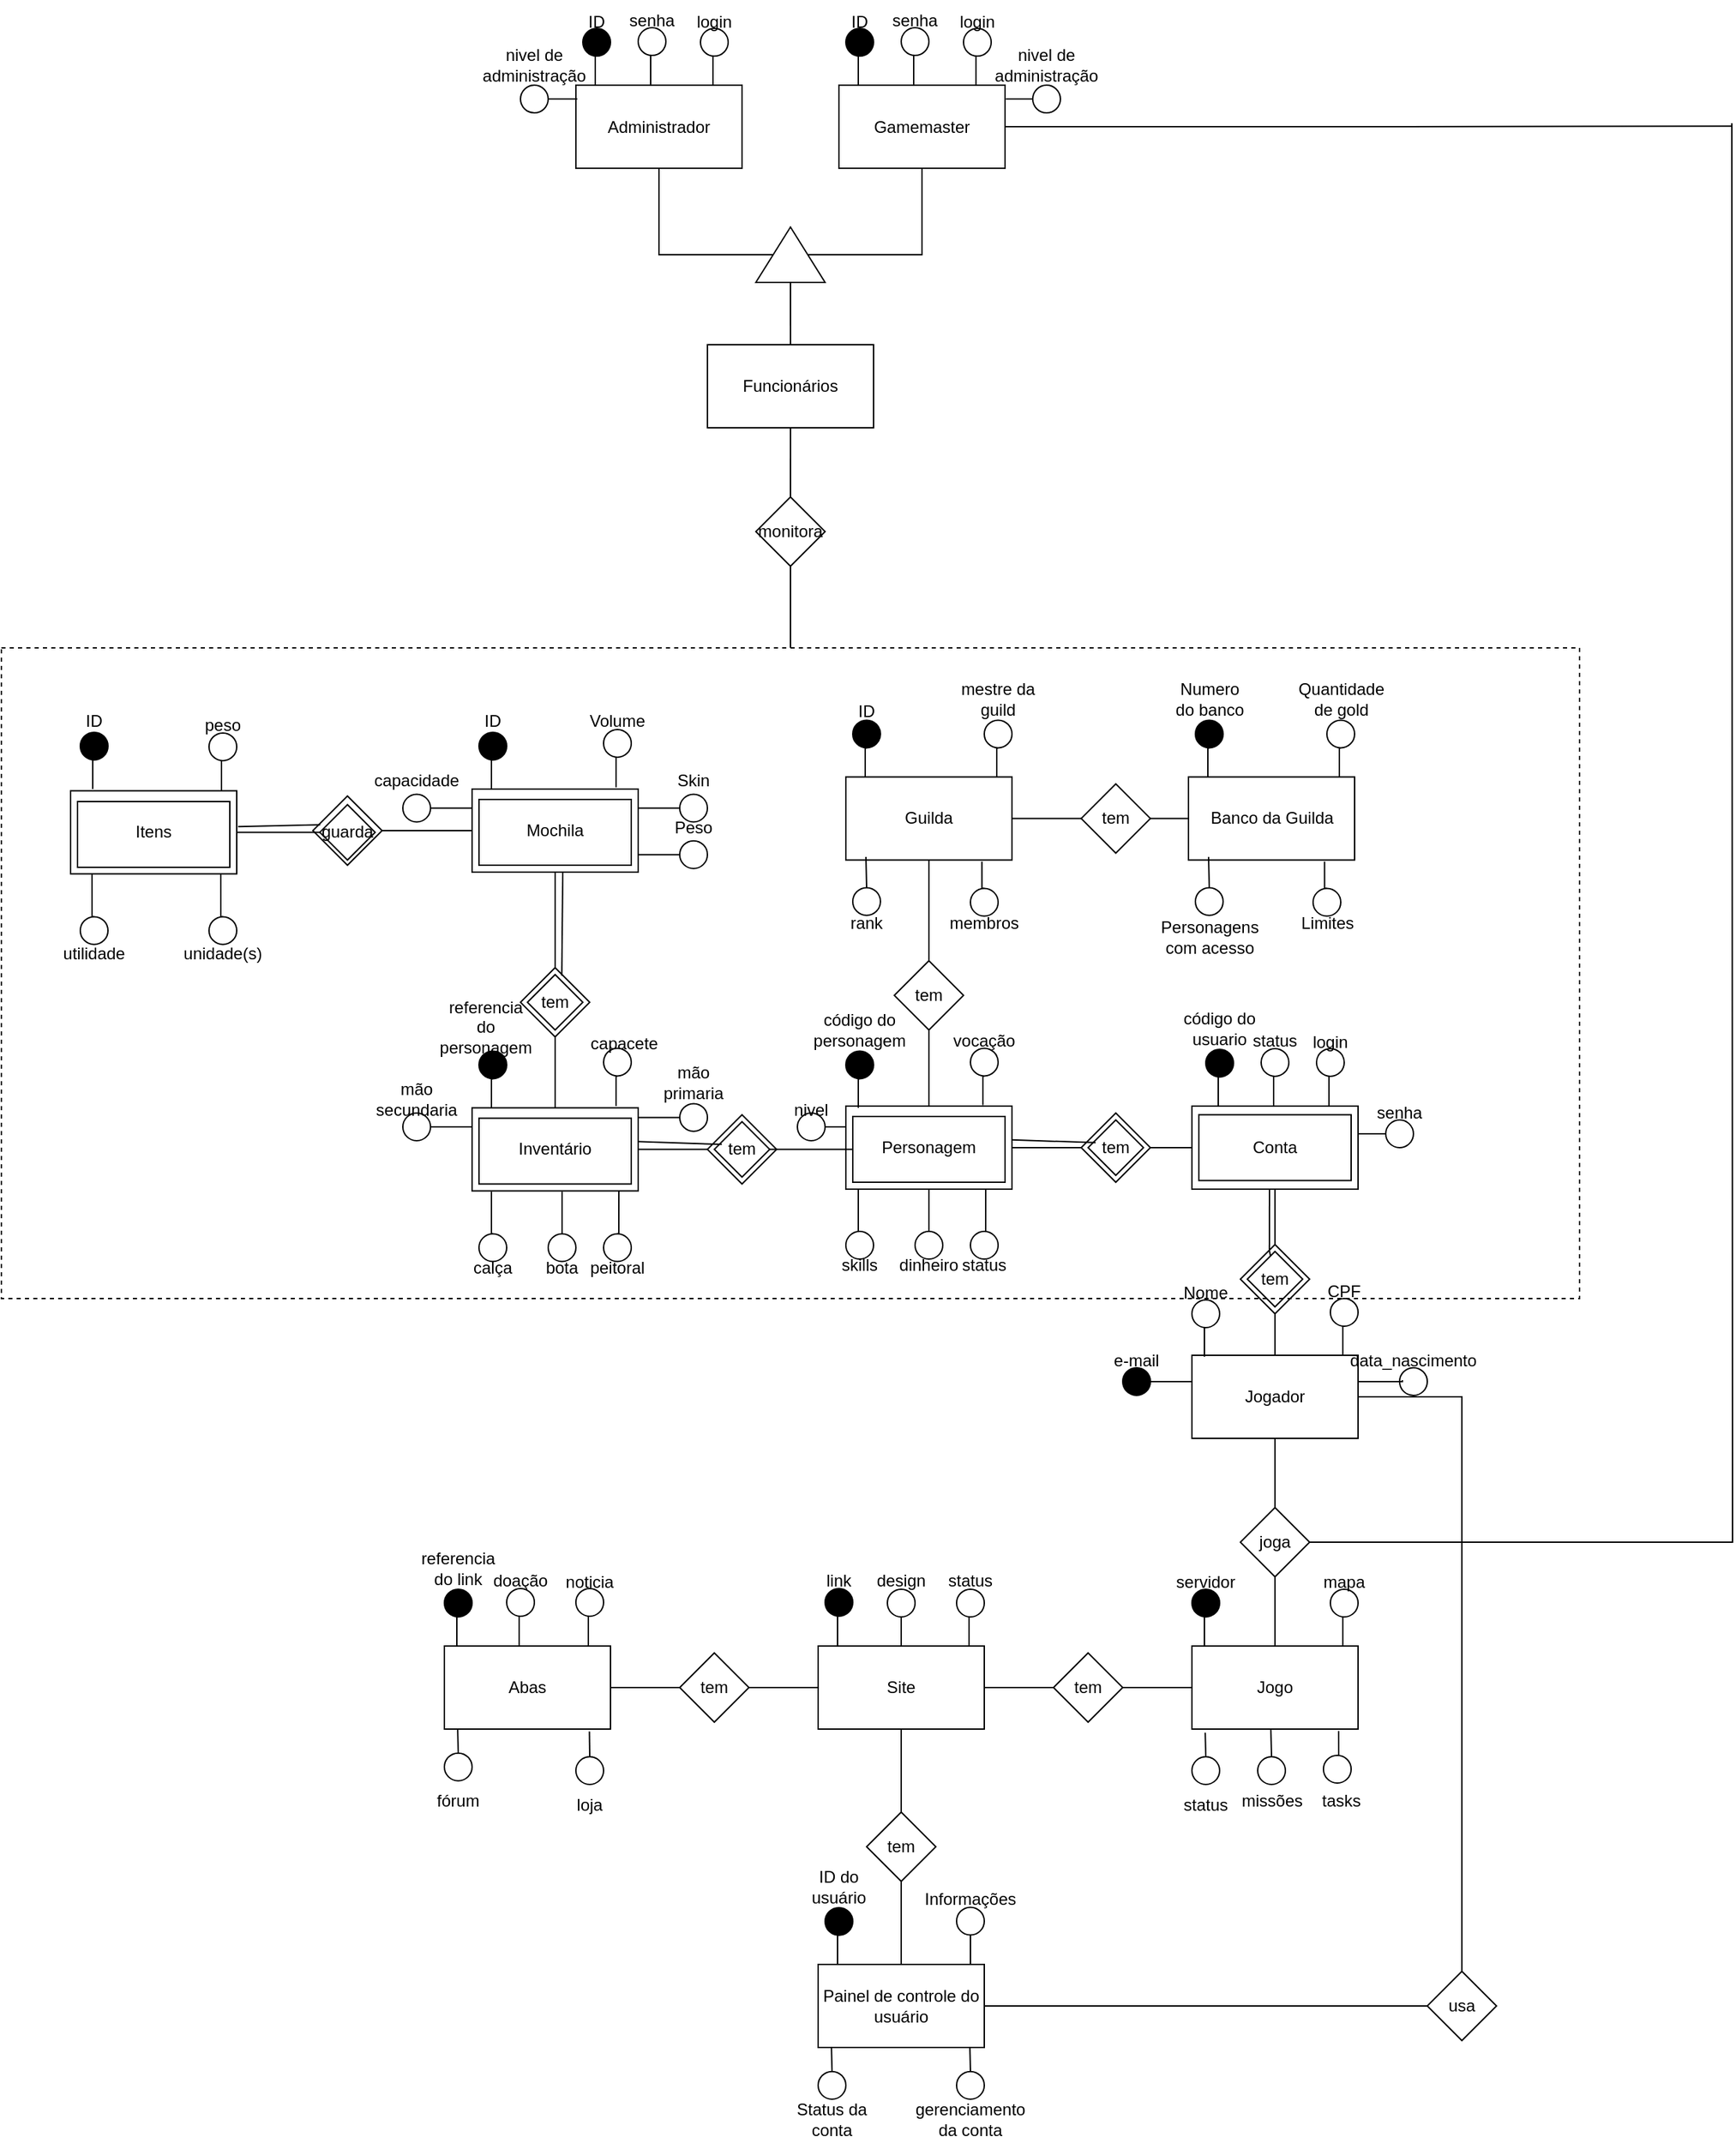 <mxfile version="18.0.5" type="github"><diagram id="nuyzXNF5PxkD2uTRluVh" name="Page-1"><mxGraphModel dx="2813" dy="2254" grid="1" gridSize="10" guides="1" tooltips="1" connect="1" arrows="1" fold="1" page="1" pageScale="1" pageWidth="827" pageHeight="1169" math="0" shadow="0"><root><mxCell id="0"/><mxCell id="1" parent="0"/><mxCell id="xHm92vWuwkxN4nMi8qbC-1" value="Jogo" style="rounded=0;whiteSpace=wrap;html=1;" vertex="1" parent="1"><mxGeometry x="350" y="440" width="120" height="60" as="geometry"/></mxCell><mxCell id="xHm92vWuwkxN4nMi8qbC-2" value="Jogador" style="rounded=0;whiteSpace=wrap;html=1;" vertex="1" parent="1"><mxGeometry x="350" y="230" width="120" height="60" as="geometry"/></mxCell><mxCell id="xHm92vWuwkxN4nMi8qbC-388" style="edgeStyle=orthogonalEdgeStyle;rounded=0;orthogonalLoop=1;jettySize=auto;html=1;exitX=1;exitY=0.5;exitDx=0;exitDy=0;endArrow=none;endFill=0;" edge="1" parent="1" source="xHm92vWuwkxN4nMi8qbC-4"><mxGeometry relative="1" as="geometry"><mxPoint x="740" y="-657.846" as="targetPoint"/></mxGeometry></mxCell><mxCell id="xHm92vWuwkxN4nMi8qbC-4" value="Gamemaster" style="rounded=0;whiteSpace=wrap;html=1;" vertex="1" parent="1"><mxGeometry x="95" y="-687.45" width="120" height="60" as="geometry"/></mxCell><mxCell id="xHm92vWuwkxN4nMi8qbC-6" value="Personagem" style="rounded=0;whiteSpace=wrap;html=1;" vertex="1" parent="1"><mxGeometry x="100" y="50" width="120" height="60" as="geometry"/></mxCell><mxCell id="xHm92vWuwkxN4nMi8qbC-9" value="" style="edgeStyle=orthogonalEdgeStyle;rounded=0;orthogonalLoop=1;jettySize=auto;html=1;endArrow=none;endFill=0;" edge="1" parent="1" source="xHm92vWuwkxN4nMi8qbC-8" target="xHm92vWuwkxN4nMi8qbC-1"><mxGeometry relative="1" as="geometry"/></mxCell><mxCell id="xHm92vWuwkxN4nMi8qbC-10" value="" style="edgeStyle=orthogonalEdgeStyle;rounded=0;orthogonalLoop=1;jettySize=auto;html=1;endArrow=none;endFill=0;" edge="1" parent="1" source="xHm92vWuwkxN4nMi8qbC-8" target="xHm92vWuwkxN4nMi8qbC-2"><mxGeometry relative="1" as="geometry"/></mxCell><mxCell id="xHm92vWuwkxN4nMi8qbC-387" style="edgeStyle=orthogonalEdgeStyle;rounded=0;orthogonalLoop=1;jettySize=auto;html=1;exitX=1;exitY=0.5;exitDx=0;exitDy=0;endArrow=none;endFill=0;" edge="1" parent="1" source="xHm92vWuwkxN4nMi8qbC-8"><mxGeometry relative="1" as="geometry"><mxPoint x="740" y="-660" as="targetPoint"/></mxGeometry></mxCell><mxCell id="xHm92vWuwkxN4nMi8qbC-8" value="joga" style="rhombus;whiteSpace=wrap;html=1;" vertex="1" parent="1"><mxGeometry x="385" y="340" width="50" height="50" as="geometry"/></mxCell><mxCell id="xHm92vWuwkxN4nMi8qbC-12" value="Conta" style="rounded=0;whiteSpace=wrap;html=1;gradientColor=none;" vertex="1" parent="1"><mxGeometry x="350" y="50" width="120" height="60" as="geometry"/></mxCell><mxCell id="xHm92vWuwkxN4nMi8qbC-14" value="" style="edgeStyle=orthogonalEdgeStyle;rounded=0;orthogonalLoop=1;jettySize=auto;html=1;endArrow=none;endFill=0;" edge="1" parent="1" source="xHm92vWuwkxN4nMi8qbC-13" target="xHm92vWuwkxN4nMi8qbC-12"><mxGeometry relative="1" as="geometry"/></mxCell><mxCell id="xHm92vWuwkxN4nMi8qbC-15" value="" style="edgeStyle=orthogonalEdgeStyle;rounded=0;orthogonalLoop=1;jettySize=auto;html=1;endArrow=none;endFill=0;" edge="1" parent="1" source="xHm92vWuwkxN4nMi8qbC-13" target="xHm92vWuwkxN4nMi8qbC-2"><mxGeometry relative="1" as="geometry"/></mxCell><mxCell id="xHm92vWuwkxN4nMi8qbC-13" value="tem" style="rhombus;whiteSpace=wrap;html=1;rounded=0;" vertex="1" parent="1"><mxGeometry x="385" y="150" width="50" height="50" as="geometry"/></mxCell><mxCell id="xHm92vWuwkxN4nMi8qbC-17" value="" style="edgeStyle=orthogonalEdgeStyle;rounded=0;orthogonalLoop=1;jettySize=auto;html=1;endArrow=none;endFill=0;" edge="1" parent="1" source="xHm92vWuwkxN4nMi8qbC-16" target="xHm92vWuwkxN4nMi8qbC-12"><mxGeometry relative="1" as="geometry"/></mxCell><mxCell id="xHm92vWuwkxN4nMi8qbC-18" value="" style="edgeStyle=orthogonalEdgeStyle;rounded=0;orthogonalLoop=1;jettySize=auto;html=1;endArrow=none;endFill=0;" edge="1" parent="1" source="xHm92vWuwkxN4nMi8qbC-16" target="xHm92vWuwkxN4nMi8qbC-6"><mxGeometry relative="1" as="geometry"/></mxCell><mxCell id="xHm92vWuwkxN4nMi8qbC-16" value="tem" style="rhombus;whiteSpace=wrap;html=1;" vertex="1" parent="1"><mxGeometry x="270" y="55" width="50" height="50" as="geometry"/></mxCell><mxCell id="xHm92vWuwkxN4nMi8qbC-21" style="edgeStyle=orthogonalEdgeStyle;rounded=0;orthogonalLoop=1;jettySize=auto;html=1;exitX=0.5;exitY=1;exitDx=0;exitDy=0;entryX=0.075;entryY=0.017;entryDx=0;entryDy=0;entryPerimeter=0;endArrow=none;endFill=0;" edge="1" parent="1" source="xHm92vWuwkxN4nMi8qbC-19" target="xHm92vWuwkxN4nMi8qbC-2"><mxGeometry relative="1" as="geometry"/></mxCell><mxCell id="xHm92vWuwkxN4nMi8qbC-19" value="" style="ellipse;whiteSpace=wrap;html=1;aspect=fixed;" vertex="1" parent="1"><mxGeometry x="350" y="190" width="20" height="20" as="geometry"/></mxCell><mxCell id="xHm92vWuwkxN4nMi8qbC-22" value="Nome" style="text;html=1;strokeColor=none;fillColor=none;align=center;verticalAlign=middle;whiteSpace=wrap;rounded=0;" vertex="1" parent="1"><mxGeometry x="330" y="170" width="60" height="30" as="geometry"/></mxCell><mxCell id="xHm92vWuwkxN4nMi8qbC-23" style="edgeStyle=orthogonalEdgeStyle;rounded=0;orthogonalLoop=1;jettySize=auto;html=1;exitX=0.5;exitY=1;exitDx=0;exitDy=0;entryX=0.075;entryY=0.017;entryDx=0;entryDy=0;entryPerimeter=0;endArrow=none;endFill=0;" edge="1" parent="1" source="xHm92vWuwkxN4nMi8qbC-24"><mxGeometry relative="1" as="geometry"><mxPoint x="459" y="230.0" as="targetPoint"/></mxGeometry></mxCell><mxCell id="xHm92vWuwkxN4nMi8qbC-24" value="" style="ellipse;whiteSpace=wrap;html=1;aspect=fixed;" vertex="1" parent="1"><mxGeometry x="450" y="188.98" width="20" height="20" as="geometry"/></mxCell><mxCell id="xHm92vWuwkxN4nMi8qbC-25" value="CPF" style="text;html=1;strokeColor=none;fillColor=none;align=center;verticalAlign=middle;whiteSpace=wrap;rounded=0;" vertex="1" parent="1"><mxGeometry x="430" y="168.98" width="60" height="30" as="geometry"/></mxCell><mxCell id="xHm92vWuwkxN4nMi8qbC-32" style="edgeStyle=orthogonalEdgeStyle;rounded=0;orthogonalLoop=1;jettySize=auto;html=1;exitX=1;exitY=0.5;exitDx=0;exitDy=0;endArrow=none;endFill=0;" edge="1" parent="1" source="xHm92vWuwkxN4nMi8qbC-27"><mxGeometry relative="1" as="geometry"><mxPoint x="350" y="249" as="targetPoint"/></mxGeometry></mxCell><mxCell id="xHm92vWuwkxN4nMi8qbC-27" value="" style="ellipse;whiteSpace=wrap;html=1;aspect=fixed;fillColor=#000000;" vertex="1" parent="1"><mxGeometry x="300" y="238.98" width="20" height="20" as="geometry"/></mxCell><mxCell id="xHm92vWuwkxN4nMi8qbC-29" style="edgeStyle=orthogonalEdgeStyle;rounded=0;orthogonalLoop=1;jettySize=auto;html=1;exitX=0.75;exitY=1;exitDx=0;exitDy=0;entryX=0;entryY=0.25;entryDx=0;entryDy=0;endArrow=none;endFill=0;" edge="1" parent="1" source="xHm92vWuwkxN4nMi8qbC-28" target="xHm92vWuwkxN4nMi8qbC-2"><mxGeometry relative="1" as="geometry"/></mxCell><mxCell id="xHm92vWuwkxN4nMi8qbC-28" value="e-mail" style="text;html=1;strokeColor=none;fillColor=none;align=center;verticalAlign=middle;whiteSpace=wrap;rounded=0;" vertex="1" parent="1"><mxGeometry x="280" y="218.98" width="60" height="30" as="geometry"/></mxCell><mxCell id="xHm92vWuwkxN4nMi8qbC-34" value="" style="ellipse;whiteSpace=wrap;html=1;aspect=fixed;" vertex="1" parent="1"><mxGeometry x="500" y="238.98" width="20" height="20" as="geometry"/></mxCell><mxCell id="xHm92vWuwkxN4nMi8qbC-36" style="edgeStyle=orthogonalEdgeStyle;rounded=0;orthogonalLoop=1;jettySize=auto;html=1;exitX=0.25;exitY=1;exitDx=0;exitDy=0;entryX=1;entryY=0.25;entryDx=0;entryDy=0;endArrow=none;endFill=0;" edge="1" parent="1" source="xHm92vWuwkxN4nMi8qbC-35" target="xHm92vWuwkxN4nMi8qbC-2"><mxGeometry relative="1" as="geometry"/></mxCell><mxCell id="xHm92vWuwkxN4nMi8qbC-35" value="data_nascimento" style="text;html=1;strokeColor=none;fillColor=none;align=center;verticalAlign=middle;whiteSpace=wrap;rounded=0;" vertex="1" parent="1"><mxGeometry x="480" y="218.98" width="60" height="30" as="geometry"/></mxCell><mxCell id="xHm92vWuwkxN4nMi8qbC-38" style="edgeStyle=orthogonalEdgeStyle;rounded=0;orthogonalLoop=1;jettySize=auto;html=1;exitX=0.25;exitY=1;exitDx=0;exitDy=0;entryX=0.367;entryY=0.967;entryDx=0;entryDy=0;entryPerimeter=0;endArrow=none;endFill=0;" edge="1" parent="1" source="xHm92vWuwkxN4nMi8qbC-35" target="xHm92vWuwkxN4nMi8qbC-35"><mxGeometry relative="1" as="geometry"/></mxCell><mxCell id="xHm92vWuwkxN4nMi8qbC-39" style="edgeStyle=orthogonalEdgeStyle;rounded=0;orthogonalLoop=1;jettySize=auto;html=1;exitX=0.5;exitY=1;exitDx=0;exitDy=0;entryX=0.075;entryY=0.017;entryDx=0;entryDy=0;entryPerimeter=0;endArrow=none;endFill=0;" edge="1" parent="1" source="xHm92vWuwkxN4nMi8qbC-40"><mxGeometry relative="1" as="geometry"><mxPoint x="369" y="50.0" as="targetPoint"/></mxGeometry></mxCell><mxCell id="xHm92vWuwkxN4nMi8qbC-40" value="" style="ellipse;whiteSpace=wrap;html=1;aspect=fixed;fillColor=#000000;" vertex="1" parent="1"><mxGeometry x="360" y="8.98" width="20" height="20" as="geometry"/></mxCell><mxCell id="xHm92vWuwkxN4nMi8qbC-41" value="código do usuario" style="text;html=1;strokeColor=none;fillColor=none;align=center;verticalAlign=middle;whiteSpace=wrap;rounded=0;" vertex="1" parent="1"><mxGeometry x="340" y="-21.02" width="60" height="30" as="geometry"/></mxCell><mxCell id="xHm92vWuwkxN4nMi8qbC-45" style="edgeStyle=orthogonalEdgeStyle;rounded=0;orthogonalLoop=1;jettySize=auto;html=1;exitX=0.5;exitY=1;exitDx=0;exitDy=0;entryX=0.075;entryY=0.017;entryDx=0;entryDy=0;entryPerimeter=0;endArrow=none;endFill=0;" edge="1" parent="1" source="xHm92vWuwkxN4nMi8qbC-46"><mxGeometry relative="1" as="geometry"><mxPoint x="449" y="49.49" as="targetPoint"/></mxGeometry></mxCell><mxCell id="xHm92vWuwkxN4nMi8qbC-46" value="" style="ellipse;whiteSpace=wrap;html=1;aspect=fixed;" vertex="1" parent="1"><mxGeometry x="440" y="8.47" width="20" height="20" as="geometry"/></mxCell><mxCell id="xHm92vWuwkxN4nMi8qbC-47" value="login" style="text;html=1;strokeColor=none;fillColor=none;align=center;verticalAlign=middle;whiteSpace=wrap;rounded=0;" vertex="1" parent="1"><mxGeometry x="420" y="-11.53" width="60" height="31.53" as="geometry"/></mxCell><mxCell id="xHm92vWuwkxN4nMi8qbC-49" value="" style="ellipse;whiteSpace=wrap;html=1;aspect=fixed;" vertex="1" parent="1"><mxGeometry x="490" y="60" width="20" height="20" as="geometry"/></mxCell><mxCell id="xHm92vWuwkxN4nMi8qbC-52" style="edgeStyle=orthogonalEdgeStyle;rounded=0;orthogonalLoop=1;jettySize=auto;html=1;exitX=0;exitY=1;exitDx=0;exitDy=0;entryX=0;entryY=0.5;entryDx=0;entryDy=0;endArrow=none;endFill=0;" edge="1" parent="1" source="xHm92vWuwkxN4nMi8qbC-50" target="xHm92vWuwkxN4nMi8qbC-49"><mxGeometry relative="1" as="geometry"/></mxCell><mxCell id="xHm92vWuwkxN4nMi8qbC-50" value="senha" style="text;html=1;strokeColor=none;fillColor=none;align=center;verticalAlign=middle;whiteSpace=wrap;rounded=0;" vertex="1" parent="1"><mxGeometry x="470" y="40" width="60" height="30" as="geometry"/></mxCell><mxCell id="xHm92vWuwkxN4nMi8qbC-53" style="edgeStyle=orthogonalEdgeStyle;rounded=0;orthogonalLoop=1;jettySize=auto;html=1;exitX=0.5;exitY=1;exitDx=0;exitDy=0;entryX=0.075;entryY=0.017;entryDx=0;entryDy=0;entryPerimeter=0;endArrow=none;endFill=0;" edge="1" parent="1" source="xHm92vWuwkxN4nMi8qbC-54"><mxGeometry relative="1" as="geometry"><mxPoint x="409" y="49.49" as="targetPoint"/></mxGeometry></mxCell><mxCell id="xHm92vWuwkxN4nMi8qbC-54" value="" style="ellipse;whiteSpace=wrap;html=1;aspect=fixed;" vertex="1" parent="1"><mxGeometry x="400" y="8.47" width="20" height="20" as="geometry"/></mxCell><mxCell id="xHm92vWuwkxN4nMi8qbC-55" value="status" style="text;html=1;strokeColor=none;fillColor=none;align=center;verticalAlign=middle;whiteSpace=wrap;rounded=0;" vertex="1" parent="1"><mxGeometry x="380" y="-11.53" width="60" height="30" as="geometry"/></mxCell><mxCell id="xHm92vWuwkxN4nMi8qbC-56" value="" style="rounded=0;whiteSpace=wrap;html=1;fillColor=none;gradientColor=none;" vertex="1" parent="1"><mxGeometry x="355" y="56.25" width="110" height="47.5" as="geometry"/></mxCell><mxCell id="xHm92vWuwkxN4nMi8qbC-59" value="" style="endArrow=none;html=1;rounded=0;startArrow=none;exitX=0.419;exitY=0.073;exitDx=0;exitDy=0;exitPerimeter=0;" edge="1" parent="1" source="xHm92vWuwkxN4nMi8qbC-13"><mxGeometry width="50" height="50" relative="1" as="geometry"><mxPoint x="406" y="150" as="sourcePoint"/><mxPoint x="406" y="110" as="targetPoint"/></mxGeometry></mxCell><mxCell id="xHm92vWuwkxN4nMi8qbC-60" value="" style="rhombus;whiteSpace=wrap;html=1;rounded=0;fillColor=none;gradientColor=none;" vertex="1" parent="1"><mxGeometry x="390" y="155" width="40" height="40" as="geometry"/></mxCell><mxCell id="xHm92vWuwkxN4nMi8qbC-61" value="" style="endArrow=none;html=1;rounded=0;exitX=0.419;exitY=0.087;exitDx=0;exitDy=0;exitPerimeter=0;" edge="1" parent="1" source="xHm92vWuwkxN4nMi8qbC-13" target="xHm92vWuwkxN4nMi8qbC-60"><mxGeometry width="50" height="50" relative="1" as="geometry"><mxPoint x="405.95" y="154.35" as="sourcePoint"/><mxPoint x="406" y="110" as="targetPoint"/></mxGeometry></mxCell><mxCell id="xHm92vWuwkxN4nMi8qbC-62" value="" style="rounded=0;whiteSpace=wrap;html=1;fillColor=none;gradientColor=none;" vertex="1" parent="1"><mxGeometry x="105" y="57.5" width="110" height="47.5" as="geometry"/></mxCell><mxCell id="xHm92vWuwkxN4nMi8qbC-63" value="" style="rhombus;whiteSpace=wrap;html=1;rounded=0;fillColor=none;gradientColor=none;" vertex="1" parent="1"><mxGeometry x="275" y="60" width="40" height="40" as="geometry"/></mxCell><mxCell id="xHm92vWuwkxN4nMi8qbC-64" value="" style="endArrow=none;html=1;rounded=0;startArrow=none;exitX=0.135;exitY=0.41;exitDx=0;exitDy=0;exitPerimeter=0;entryX=0.998;entryY=0.406;entryDx=0;entryDy=0;entryPerimeter=0;" edge="1" parent="1" source="xHm92vWuwkxN4nMi8qbC-63" target="xHm92vWuwkxN4nMi8qbC-6"><mxGeometry width="50" height="50" relative="1" as="geometry"><mxPoint x="415.95" y="163.65" as="sourcePoint"/><mxPoint x="223" y="75" as="targetPoint"/></mxGeometry></mxCell><mxCell id="xHm92vWuwkxN4nMi8qbC-174" value="" style="edgeStyle=orthogonalEdgeStyle;rounded=0;orthogonalLoop=1;jettySize=auto;html=1;endArrow=none;endFill=0;" edge="1" parent="1" source="xHm92vWuwkxN4nMi8qbC-65" target="xHm92vWuwkxN4nMi8qbC-165"><mxGeometry relative="1" as="geometry"/></mxCell><mxCell id="xHm92vWuwkxN4nMi8qbC-65" value="Inventário" style="rounded=0;whiteSpace=wrap;html=1;" vertex="1" parent="1"><mxGeometry x="-170" y="51.25" width="120" height="60" as="geometry"/></mxCell><mxCell id="xHm92vWuwkxN4nMi8qbC-66" value="" style="edgeStyle=orthogonalEdgeStyle;rounded=0;orthogonalLoop=1;jettySize=auto;html=1;endArrow=none;endFill=0;" edge="1" parent="1" source="xHm92vWuwkxN4nMi8qbC-67" target="xHm92vWuwkxN4nMi8qbC-65"><mxGeometry relative="1" as="geometry"/></mxCell><mxCell id="xHm92vWuwkxN4nMi8qbC-67" value="tem" style="rhombus;whiteSpace=wrap;html=1;" vertex="1" parent="1"><mxGeometry y="56.25" width="50" height="50" as="geometry"/></mxCell><mxCell id="xHm92vWuwkxN4nMi8qbC-68" value="" style="rounded=0;whiteSpace=wrap;html=1;fillColor=none;gradientColor=none;" vertex="1" parent="1"><mxGeometry x="-165" y="58.75" width="110" height="47.5" as="geometry"/></mxCell><mxCell id="xHm92vWuwkxN4nMi8qbC-71" value="" style="edgeStyle=orthogonalEdgeStyle;rounded=0;orthogonalLoop=1;jettySize=auto;html=1;endArrow=none;endFill=0;" edge="1" parent="1" source="xHm92vWuwkxN4nMi8qbC-69" target="xHm92vWuwkxN4nMi8qbC-62"><mxGeometry relative="1" as="geometry"/></mxCell><mxCell id="xHm92vWuwkxN4nMi8qbC-69" value="" style="rhombus;whiteSpace=wrap;html=1;rounded=0;fillColor=none;gradientColor=none;" vertex="1" parent="1"><mxGeometry x="5" y="61.25" width="40" height="40" as="geometry"/></mxCell><mxCell id="xHm92vWuwkxN4nMi8qbC-70" value="" style="endArrow=none;html=1;rounded=0;startArrow=none;exitX=0.135;exitY=0.41;exitDx=0;exitDy=0;exitPerimeter=0;entryX=0.998;entryY=0.406;entryDx=0;entryDy=0;entryPerimeter=0;" edge="1" parent="1" source="xHm92vWuwkxN4nMi8qbC-69" target="xHm92vWuwkxN4nMi8qbC-65"><mxGeometry width="50" height="50" relative="1" as="geometry"><mxPoint x="145.95" y="164.9" as="sourcePoint"/><mxPoint x="-47" y="76.25" as="targetPoint"/></mxGeometry></mxCell><mxCell id="xHm92vWuwkxN4nMi8qbC-185" value="" style="edgeStyle=orthogonalEdgeStyle;rounded=0;orthogonalLoop=1;jettySize=auto;html=1;endArrow=none;endFill=0;" edge="1" parent="1" source="xHm92vWuwkxN4nMi8qbC-73" target="xHm92vWuwkxN4nMi8qbC-184"><mxGeometry relative="1" as="geometry"/></mxCell><mxCell id="xHm92vWuwkxN4nMi8qbC-73" value="Itens" style="rounded=0;whiteSpace=wrap;html=1;fillColor=default;gradientColor=none;" vertex="1" parent="1"><mxGeometry x="-460" y="-177.76" width="120" height="60" as="geometry"/></mxCell><mxCell id="xHm92vWuwkxN4nMi8qbC-74" style="edgeStyle=orthogonalEdgeStyle;rounded=0;orthogonalLoop=1;jettySize=auto;html=1;exitX=0.5;exitY=1;exitDx=0;exitDy=0;entryX=0.075;entryY=0.017;entryDx=0;entryDy=0;entryPerimeter=0;endArrow=none;endFill=0;" edge="1" parent="1" source="xHm92vWuwkxN4nMi8qbC-75"><mxGeometry relative="1" as="geometry"><mxPoint x="109" y="51.25" as="targetPoint"/></mxGeometry></mxCell><mxCell id="xHm92vWuwkxN4nMi8qbC-75" value="" style="ellipse;whiteSpace=wrap;html=1;aspect=fixed;fillColor=#000000;" vertex="1" parent="1"><mxGeometry x="100" y="10.23" width="20" height="20" as="geometry"/></mxCell><mxCell id="xHm92vWuwkxN4nMi8qbC-76" value="código do personagem" style="text;html=1;strokeColor=none;fillColor=none;align=center;verticalAlign=middle;whiteSpace=wrap;rounded=0;" vertex="1" parent="1"><mxGeometry x="80" y="-19.77" width="60" height="30" as="geometry"/></mxCell><mxCell id="xHm92vWuwkxN4nMi8qbC-323" style="edgeStyle=orthogonalEdgeStyle;rounded=0;orthogonalLoop=1;jettySize=auto;html=1;exitX=1;exitY=0.5;exitDx=0;exitDy=0;entryX=0;entryY=0.25;entryDx=0;entryDy=0;endArrow=none;endFill=0;" edge="1" parent="1" source="xHm92vWuwkxN4nMi8qbC-78" target="xHm92vWuwkxN4nMi8qbC-6"><mxGeometry relative="1" as="geometry"/></mxCell><mxCell id="xHm92vWuwkxN4nMi8qbC-78" value="" style="ellipse;whiteSpace=wrap;html=1;aspect=fixed;" vertex="1" parent="1"><mxGeometry x="65" y="55.0" width="20" height="20" as="geometry"/></mxCell><mxCell id="xHm92vWuwkxN4nMi8qbC-79" value="nivel" style="text;html=1;strokeColor=none;fillColor=none;align=center;verticalAlign=middle;whiteSpace=wrap;rounded=0;" vertex="1" parent="1"><mxGeometry x="45" y="38.21" width="60" height="30" as="geometry"/></mxCell><mxCell id="xHm92vWuwkxN4nMi8qbC-85" style="edgeStyle=orthogonalEdgeStyle;rounded=0;orthogonalLoop=1;jettySize=auto;html=1;exitX=0.5;exitY=1;exitDx=0;exitDy=0;entryX=0.075;entryY=0.017;entryDx=0;entryDy=0;entryPerimeter=0;endArrow=none;endFill=0;" edge="1" parent="1" source="xHm92vWuwkxN4nMi8qbC-86"><mxGeometry relative="1" as="geometry"><mxPoint x="199" y="49.23" as="targetPoint"/></mxGeometry></mxCell><mxCell id="xHm92vWuwkxN4nMi8qbC-86" value="" style="ellipse;whiteSpace=wrap;html=1;aspect=fixed;" vertex="1" parent="1"><mxGeometry x="190" y="8.21" width="20" height="20" as="geometry"/></mxCell><mxCell id="xHm92vWuwkxN4nMi8qbC-87" value="vocação" style="text;html=1;strokeColor=none;fillColor=none;align=center;verticalAlign=middle;whiteSpace=wrap;rounded=0;" vertex="1" parent="1"><mxGeometry x="170" y="-12.3" width="60" height="30" as="geometry"/></mxCell><mxCell id="xHm92vWuwkxN4nMi8qbC-94" style="edgeStyle=orthogonalEdgeStyle;rounded=0;orthogonalLoop=1;jettySize=auto;html=1;exitX=0.5;exitY=0;exitDx=0;exitDy=0;endArrow=none;endFill=0;" edge="1" parent="1" source="xHm92vWuwkxN4nMi8qbC-91"><mxGeometry relative="1" as="geometry"><mxPoint x="109" y="110" as="targetPoint"/></mxGeometry></mxCell><mxCell id="xHm92vWuwkxN4nMi8qbC-91" value="" style="ellipse;whiteSpace=wrap;html=1;aspect=fixed;" vertex="1" parent="1"><mxGeometry x="100" y="140.51" width="20" height="20" as="geometry"/></mxCell><mxCell id="xHm92vWuwkxN4nMi8qbC-92" value="skills" style="text;html=1;strokeColor=none;fillColor=none;align=center;verticalAlign=middle;whiteSpace=wrap;rounded=0;" vertex="1" parent="1"><mxGeometry x="80" y="150" width="60" height="30" as="geometry"/></mxCell><mxCell id="xHm92vWuwkxN4nMi8qbC-100" style="edgeStyle=orthogonalEdgeStyle;rounded=0;orthogonalLoop=1;jettySize=auto;html=1;exitX=0.5;exitY=0;exitDx=0;exitDy=0;entryX=0.5;entryY=1;entryDx=0;entryDy=0;endArrow=none;endFill=0;" edge="1" parent="1" source="xHm92vWuwkxN4nMi8qbC-98" target="xHm92vWuwkxN4nMi8qbC-6"><mxGeometry relative="1" as="geometry"/></mxCell><mxCell id="xHm92vWuwkxN4nMi8qbC-98" value="" style="ellipse;whiteSpace=wrap;html=1;aspect=fixed;" vertex="1" parent="1"><mxGeometry x="150" y="140.51" width="20" height="20" as="geometry"/></mxCell><mxCell id="xHm92vWuwkxN4nMi8qbC-99" value="dinheiro" style="text;html=1;strokeColor=none;fillColor=none;align=center;verticalAlign=middle;whiteSpace=wrap;rounded=0;" vertex="1" parent="1"><mxGeometry x="130" y="150" width="60" height="30" as="geometry"/></mxCell><mxCell id="xHm92vWuwkxN4nMi8qbC-105" style="edgeStyle=orthogonalEdgeStyle;rounded=0;orthogonalLoop=1;jettySize=auto;html=1;exitX=0.5;exitY=0;exitDx=0;exitDy=0;entryX=0.842;entryY=0.992;entryDx=0;entryDy=0;entryPerimeter=0;endArrow=none;endFill=0;" edge="1" parent="1" source="xHm92vWuwkxN4nMi8qbC-103" target="xHm92vWuwkxN4nMi8qbC-6"><mxGeometry relative="1" as="geometry"/></mxCell><mxCell id="xHm92vWuwkxN4nMi8qbC-103" value="" style="ellipse;whiteSpace=wrap;html=1;aspect=fixed;" vertex="1" parent="1"><mxGeometry x="190" y="140.51" width="20" height="20" as="geometry"/></mxCell><mxCell id="xHm92vWuwkxN4nMi8qbC-104" value="status" style="text;html=1;strokeColor=none;fillColor=none;align=center;verticalAlign=middle;whiteSpace=wrap;rounded=0;" vertex="1" parent="1"><mxGeometry x="170" y="150" width="60" height="30" as="geometry"/></mxCell><mxCell id="xHm92vWuwkxN4nMi8qbC-106" style="edgeStyle=orthogonalEdgeStyle;rounded=0;orthogonalLoop=1;jettySize=auto;html=1;exitX=0.5;exitY=1;exitDx=0;exitDy=0;entryX=0.075;entryY=0.017;entryDx=0;entryDy=0;entryPerimeter=0;endArrow=none;endFill=0;" edge="1" parent="1" source="xHm92vWuwkxN4nMi8qbC-107"><mxGeometry relative="1" as="geometry"><mxPoint x="-156" y="51.25" as="targetPoint"/></mxGeometry></mxCell><mxCell id="xHm92vWuwkxN4nMi8qbC-107" value="" style="ellipse;whiteSpace=wrap;html=1;aspect=fixed;fillColor=#000000;" vertex="1" parent="1"><mxGeometry x="-165" y="10.23" width="20" height="20" as="geometry"/></mxCell><mxCell id="xHm92vWuwkxN4nMi8qbC-108" value="referencia do personagem" style="text;html=1;strokeColor=none;fillColor=none;align=center;verticalAlign=middle;whiteSpace=wrap;rounded=0;" vertex="1" parent="1"><mxGeometry x="-190" y="-21.79" width="60" height="30" as="geometry"/></mxCell><mxCell id="xHm92vWuwkxN4nMi8qbC-112" style="edgeStyle=orthogonalEdgeStyle;rounded=0;orthogonalLoop=1;jettySize=auto;html=1;exitX=0.5;exitY=1;exitDx=0;exitDy=0;endArrow=none;endFill=0;" edge="1" parent="1" source="xHm92vWuwkxN4nMi8qbC-113"><mxGeometry relative="1" as="geometry"><mxPoint x="-66" y="50" as="targetPoint"/></mxGeometry></mxCell><mxCell id="xHm92vWuwkxN4nMi8qbC-113" value="" style="ellipse;whiteSpace=wrap;html=1;aspect=fixed;" vertex="1" parent="1"><mxGeometry x="-75" y="8.21" width="20" height="20" as="geometry"/></mxCell><mxCell id="xHm92vWuwkxN4nMi8qbC-114" value="capacete" style="text;html=1;strokeColor=none;fillColor=none;align=center;verticalAlign=middle;whiteSpace=wrap;rounded=0;" vertex="1" parent="1"><mxGeometry x="-90" y="-10" width="60" height="30" as="geometry"/></mxCell><mxCell id="xHm92vWuwkxN4nMi8qbC-116" style="edgeStyle=orthogonalEdgeStyle;rounded=0;orthogonalLoop=1;jettySize=auto;html=1;exitX=0.5;exitY=0;exitDx=0;exitDy=0;endArrow=none;endFill=0;" edge="1" parent="1" source="xHm92vWuwkxN4nMi8qbC-117"><mxGeometry relative="1" as="geometry"><mxPoint x="-156" y="111.73" as="targetPoint"/></mxGeometry></mxCell><mxCell id="xHm92vWuwkxN4nMi8qbC-117" value="" style="ellipse;whiteSpace=wrap;html=1;aspect=fixed;" vertex="1" parent="1"><mxGeometry x="-165" y="142.24" width="20" height="20" as="geometry"/></mxCell><mxCell id="xHm92vWuwkxN4nMi8qbC-118" value="calça" style="text;html=1;strokeColor=none;fillColor=none;align=center;verticalAlign=middle;whiteSpace=wrap;rounded=0;" vertex="1" parent="1"><mxGeometry x="-185" y="151.73" width="60" height="30" as="geometry"/></mxCell><mxCell id="xHm92vWuwkxN4nMi8qbC-119" style="edgeStyle=orthogonalEdgeStyle;rounded=0;orthogonalLoop=1;jettySize=auto;html=1;exitX=0.5;exitY=0;exitDx=0;exitDy=0;entryX=0.5;entryY=1;entryDx=0;entryDy=0;endArrow=none;endFill=0;" edge="1" parent="1" source="xHm92vWuwkxN4nMi8qbC-120"><mxGeometry relative="1" as="geometry"><mxPoint x="-105.0" y="111.73" as="targetPoint"/></mxGeometry></mxCell><mxCell id="xHm92vWuwkxN4nMi8qbC-120" value="" style="ellipse;whiteSpace=wrap;html=1;aspect=fixed;" vertex="1" parent="1"><mxGeometry x="-115" y="142.24" width="20" height="20" as="geometry"/></mxCell><mxCell id="xHm92vWuwkxN4nMi8qbC-121" value="bota" style="text;html=1;strokeColor=none;fillColor=none;align=center;verticalAlign=middle;whiteSpace=wrap;rounded=0;" vertex="1" parent="1"><mxGeometry x="-135" y="151.73" width="60" height="30" as="geometry"/></mxCell><mxCell id="xHm92vWuwkxN4nMi8qbC-122" style="edgeStyle=orthogonalEdgeStyle;rounded=0;orthogonalLoop=1;jettySize=auto;html=1;exitX=0.5;exitY=0;exitDx=0;exitDy=0;entryX=0.842;entryY=0.992;entryDx=0;entryDy=0;entryPerimeter=0;endArrow=none;endFill=0;" edge="1" parent="1" source="xHm92vWuwkxN4nMi8qbC-123"><mxGeometry relative="1" as="geometry"><mxPoint x="-63.96" y="111.25" as="targetPoint"/></mxGeometry></mxCell><mxCell id="xHm92vWuwkxN4nMi8qbC-123" value="" style="ellipse;whiteSpace=wrap;html=1;aspect=fixed;" vertex="1" parent="1"><mxGeometry x="-75" y="142.24" width="20" height="20" as="geometry"/></mxCell><mxCell id="xHm92vWuwkxN4nMi8qbC-124" value="peitoral" style="text;html=1;strokeColor=none;fillColor=none;align=center;verticalAlign=middle;whiteSpace=wrap;rounded=0;" vertex="1" parent="1"><mxGeometry x="-95" y="151.73" width="60" height="30" as="geometry"/></mxCell><mxCell id="xHm92vWuwkxN4nMi8qbC-125" value="" style="ellipse;whiteSpace=wrap;html=1;aspect=fixed;" vertex="1" parent="1"><mxGeometry x="-19.97" y="48.21" width="20" height="20" as="geometry"/></mxCell><mxCell id="xHm92vWuwkxN4nMi8qbC-126" style="edgeStyle=orthogonalEdgeStyle;rounded=0;orthogonalLoop=1;jettySize=auto;html=1;exitX=0;exitY=0.5;exitDx=0;exitDy=0;entryX=1;entryY=0.25;entryDx=0;entryDy=0;endArrow=none;endFill=0;" edge="1" parent="1" source="xHm92vWuwkxN4nMi8qbC-125"><mxGeometry relative="1" as="geometry"><mxPoint x="-49.97" y="54.23" as="targetPoint"/></mxGeometry></mxCell><mxCell id="xHm92vWuwkxN4nMi8qbC-127" value="mão primaria" style="text;html=1;strokeColor=none;fillColor=none;align=center;verticalAlign=middle;whiteSpace=wrap;rounded=0;" vertex="1" parent="1"><mxGeometry x="-39.97" y="17.7" width="60" height="30" as="geometry"/></mxCell><mxCell id="xHm92vWuwkxN4nMi8qbC-131" style="edgeStyle=orthogonalEdgeStyle;rounded=0;orthogonalLoop=1;jettySize=auto;html=1;exitX=1;exitY=0.5;exitDx=0;exitDy=0;entryX=0;entryY=0.25;entryDx=0;entryDy=0;endArrow=none;endFill=0;" edge="1" parent="1" source="xHm92vWuwkxN4nMi8qbC-129" target="xHm92vWuwkxN4nMi8qbC-65"><mxGeometry relative="1" as="geometry"/></mxCell><mxCell id="xHm92vWuwkxN4nMi8qbC-129" value="" style="ellipse;whiteSpace=wrap;html=1;aspect=fixed;" vertex="1" parent="1"><mxGeometry x="-220" y="55.0" width="20" height="20" as="geometry"/></mxCell><mxCell id="xHm92vWuwkxN4nMi8qbC-132" value="mão secundaria" style="text;html=1;strokeColor=none;fillColor=none;align=center;verticalAlign=middle;whiteSpace=wrap;rounded=0;" vertex="1" parent="1"><mxGeometry x="-240" y="30.23" width="60" height="30" as="geometry"/></mxCell><mxCell id="xHm92vWuwkxN4nMi8qbC-175" value="" style="edgeStyle=orthogonalEdgeStyle;rounded=0;orthogonalLoop=1;jettySize=auto;html=1;endArrow=none;endFill=0;" edge="1" parent="1" source="xHm92vWuwkxN4nMi8qbC-138" target="xHm92vWuwkxN4nMi8qbC-165"><mxGeometry relative="1" as="geometry"/></mxCell><mxCell id="xHm92vWuwkxN4nMi8qbC-138" value="Mochila" style="rounded=0;whiteSpace=wrap;html=1;" vertex="1" parent="1"><mxGeometry x="-170" y="-179.01" width="120" height="60" as="geometry"/></mxCell><mxCell id="xHm92vWuwkxN4nMi8qbC-140" value="" style="rounded=0;whiteSpace=wrap;html=1;fillColor=none;gradientColor=none;" vertex="1" parent="1"><mxGeometry x="-165" y="-171.51" width="110" height="47.5" as="geometry"/></mxCell><mxCell id="xHm92vWuwkxN4nMi8qbC-141" style="edgeStyle=orthogonalEdgeStyle;rounded=0;orthogonalLoop=1;jettySize=auto;html=1;exitX=0.5;exitY=1;exitDx=0;exitDy=0;entryX=0.075;entryY=0.017;entryDx=0;entryDy=0;entryPerimeter=0;endArrow=none;endFill=0;" edge="1" parent="1" source="xHm92vWuwkxN4nMi8qbC-142"><mxGeometry relative="1" as="geometry"><mxPoint x="-156" y="-179.01" as="targetPoint"/></mxGeometry></mxCell><mxCell id="xHm92vWuwkxN4nMi8qbC-142" value="" style="ellipse;whiteSpace=wrap;html=1;aspect=fixed;fillColor=#000000;" vertex="1" parent="1"><mxGeometry x="-165" y="-220.03" width="20" height="20" as="geometry"/></mxCell><mxCell id="xHm92vWuwkxN4nMi8qbC-143" value="ID" style="text;html=1;strokeColor=none;fillColor=none;align=center;verticalAlign=middle;whiteSpace=wrap;rounded=0;" vertex="1" parent="1"><mxGeometry x="-185" y="-242.56" width="60" height="30" as="geometry"/></mxCell><mxCell id="xHm92vWuwkxN4nMi8qbC-144" style="edgeStyle=orthogonalEdgeStyle;rounded=0;orthogonalLoop=1;jettySize=auto;html=1;exitX=0.5;exitY=1;exitDx=0;exitDy=0;endArrow=none;endFill=0;" edge="1" parent="1" source="xHm92vWuwkxN4nMi8qbC-145"><mxGeometry relative="1" as="geometry"><mxPoint x="-66" y="-180.26" as="targetPoint"/></mxGeometry></mxCell><mxCell id="xHm92vWuwkxN4nMi8qbC-145" value="" style="ellipse;whiteSpace=wrap;html=1;aspect=fixed;" vertex="1" parent="1"><mxGeometry x="-75" y="-222.05" width="20" height="20" as="geometry"/></mxCell><mxCell id="xHm92vWuwkxN4nMi8qbC-146" value="Volume" style="text;html=1;strokeColor=none;fillColor=none;align=center;verticalAlign=middle;whiteSpace=wrap;rounded=0;" vertex="1" parent="1"><mxGeometry x="-95" y="-242.56" width="60" height="30" as="geometry"/></mxCell><mxCell id="xHm92vWuwkxN4nMi8qbC-177" style="edgeStyle=orthogonalEdgeStyle;rounded=0;orthogonalLoop=1;jettySize=auto;html=1;exitX=0;exitY=0.5;exitDx=0;exitDy=0;endArrow=none;endFill=0;entryX=1;entryY=0.25;entryDx=0;entryDy=0;" edge="1" parent="1" source="xHm92vWuwkxN4nMi8qbC-148" target="xHm92vWuwkxN4nMi8qbC-138"><mxGeometry relative="1" as="geometry"><mxPoint x="-30.034" y="-160.138" as="targetPoint"/></mxGeometry></mxCell><mxCell id="xHm92vWuwkxN4nMi8qbC-148" value="" style="ellipse;whiteSpace=wrap;html=1;aspect=fixed;" vertex="1" parent="1"><mxGeometry x="-20" y="-175.26" width="20" height="20" as="geometry"/></mxCell><mxCell id="xHm92vWuwkxN4nMi8qbC-149" value="Skin" style="text;html=1;strokeColor=none;fillColor=none;align=center;verticalAlign=middle;whiteSpace=wrap;rounded=0;" vertex="1" parent="1"><mxGeometry x="-40" y="-200.0" width="60" height="30" as="geometry"/></mxCell><mxCell id="xHm92vWuwkxN4nMi8qbC-158" style="edgeStyle=orthogonalEdgeStyle;rounded=0;orthogonalLoop=1;jettySize=auto;html=1;exitX=1;exitY=0.5;exitDx=0;exitDy=0;entryX=0;entryY=0.25;entryDx=0;entryDy=0;endArrow=none;endFill=0;" edge="1" parent="1" source="xHm92vWuwkxN4nMi8qbC-159" target="xHm92vWuwkxN4nMi8qbC-138"><mxGeometry relative="1" as="geometry"/></mxCell><mxCell id="xHm92vWuwkxN4nMi8qbC-159" value="" style="ellipse;whiteSpace=wrap;html=1;aspect=fixed;" vertex="1" parent="1"><mxGeometry x="-220" y="-175.26" width="20" height="20" as="geometry"/></mxCell><mxCell id="xHm92vWuwkxN4nMi8qbC-160" value="capacidade" style="text;html=1;strokeColor=none;fillColor=none;align=center;verticalAlign=middle;whiteSpace=wrap;rounded=0;" vertex="1" parent="1"><mxGeometry x="-240" y="-200.03" width="60" height="30" as="geometry"/></mxCell><mxCell id="xHm92vWuwkxN4nMi8qbC-164" value="tem" style="rhombus;whiteSpace=wrap;html=1;" vertex="1" parent="1"><mxGeometry x="-135.02" y="-50" width="50" height="50" as="geometry"/></mxCell><mxCell id="xHm92vWuwkxN4nMi8qbC-165" value="" style="rhombus;whiteSpace=wrap;html=1;rounded=0;fillColor=none;gradientColor=none;" vertex="1" parent="1"><mxGeometry x="-130" y="-45" width="40" height="40" as="geometry"/></mxCell><mxCell id="xHm92vWuwkxN4nMi8qbC-178" style="edgeStyle=orthogonalEdgeStyle;rounded=0;orthogonalLoop=1;jettySize=auto;html=1;exitX=0;exitY=0.5;exitDx=0;exitDy=0;endArrow=none;endFill=0;entryX=1;entryY=0.25;entryDx=0;entryDy=0;" edge="1" parent="1" source="xHm92vWuwkxN4nMi8qbC-179"><mxGeometry relative="1" as="geometry"><mxPoint x="-50.0" y="-130.39" as="targetPoint"/></mxGeometry></mxCell><mxCell id="xHm92vWuwkxN4nMi8qbC-179" value="" style="ellipse;whiteSpace=wrap;html=1;aspect=fixed;" vertex="1" parent="1"><mxGeometry x="-20" y="-141.64" width="20" height="20" as="geometry"/></mxCell><mxCell id="xHm92vWuwkxN4nMi8qbC-180" value="Peso" style="text;html=1;strokeColor=none;fillColor=none;align=center;verticalAlign=middle;whiteSpace=wrap;rounded=0;" vertex="1" parent="1"><mxGeometry x="-40" y="-166.38" width="60" height="30" as="geometry"/></mxCell><mxCell id="xHm92vWuwkxN4nMi8qbC-183" value="" style="endArrow=none;html=1;rounded=0;entryX=0.546;entryY=1.004;entryDx=0;entryDy=0;entryPerimeter=0;exitX=0.62;exitY=0.018;exitDx=0;exitDy=0;exitPerimeter=0;" edge="1" parent="1" source="xHm92vWuwkxN4nMi8qbC-165" target="xHm92vWuwkxN4nMi8qbC-138"><mxGeometry width="50" height="50" relative="1" as="geometry"><mxPoint x="-80" y="-10" as="sourcePoint"/><mxPoint x="-30" y="-60" as="targetPoint"/></mxGeometry></mxCell><mxCell id="xHm92vWuwkxN4nMi8qbC-187" style="edgeStyle=orthogonalEdgeStyle;rounded=0;orthogonalLoop=1;jettySize=auto;html=1;exitX=1;exitY=0.5;exitDx=0;exitDy=0;entryX=0;entryY=0.5;entryDx=0;entryDy=0;endArrow=none;endFill=0;" edge="1" parent="1" source="xHm92vWuwkxN4nMi8qbC-214" target="xHm92vWuwkxN4nMi8qbC-138"><mxGeometry relative="1" as="geometry"/></mxCell><mxCell id="xHm92vWuwkxN4nMi8qbC-184" value="guarda" style="rhombus;whiteSpace=wrap;html=1;rounded=0;fillColor=default;gradientColor=none;" vertex="1" parent="1"><mxGeometry x="-280" y="-167.76" width="40" height="40" as="geometry"/></mxCell><mxCell id="xHm92vWuwkxN4nMi8qbC-190" style="edgeStyle=orthogonalEdgeStyle;rounded=0;orthogonalLoop=1;jettySize=auto;html=1;exitX=0.5;exitY=1;exitDx=0;exitDy=0;entryX=0.075;entryY=0.017;entryDx=0;entryDy=0;entryPerimeter=0;endArrow=none;endFill=0;" edge="1" parent="1" source="xHm92vWuwkxN4nMi8qbC-191"><mxGeometry relative="1" as="geometry"><mxPoint x="-444" y="-179.01" as="targetPoint"/></mxGeometry></mxCell><mxCell id="xHm92vWuwkxN4nMi8qbC-191" value="" style="ellipse;whiteSpace=wrap;html=1;aspect=fixed;fillColor=#000000;" vertex="1" parent="1"><mxGeometry x="-453" y="-220.03" width="20" height="20" as="geometry"/></mxCell><mxCell id="xHm92vWuwkxN4nMi8qbC-192" value="ID" style="text;html=1;strokeColor=none;fillColor=none;align=center;verticalAlign=middle;whiteSpace=wrap;rounded=0;" vertex="1" parent="1"><mxGeometry x="-473" y="-242.56" width="60" height="30" as="geometry"/></mxCell><mxCell id="xHm92vWuwkxN4nMi8qbC-201" style="edgeStyle=orthogonalEdgeStyle;rounded=0;orthogonalLoop=1;jettySize=auto;html=1;exitX=0.5;exitY=1;exitDx=0;exitDy=0;endArrow=none;endFill=0;" edge="1" parent="1" source="xHm92vWuwkxN4nMi8qbC-202"><mxGeometry relative="1" as="geometry"><mxPoint x="-351" y="-177.76" as="targetPoint"/></mxGeometry></mxCell><mxCell id="xHm92vWuwkxN4nMi8qbC-202" value="" style="ellipse;whiteSpace=wrap;html=1;aspect=fixed;" vertex="1" parent="1"><mxGeometry x="-360" y="-219.55" width="20" height="20" as="geometry"/></mxCell><mxCell id="xHm92vWuwkxN4nMi8qbC-203" value="peso" style="text;html=1;strokeColor=none;fillColor=none;align=center;verticalAlign=middle;whiteSpace=wrap;rounded=0;" vertex="1" parent="1"><mxGeometry x="-380" y="-240.06" width="60" height="30" as="geometry"/></mxCell><mxCell id="xHm92vWuwkxN4nMi8qbC-209" style="edgeStyle=orthogonalEdgeStyle;rounded=0;orthogonalLoop=1;jettySize=auto;html=1;exitX=0.5;exitY=0;exitDx=0;exitDy=0;entryX=0.129;entryY=1.006;entryDx=0;entryDy=0;entryPerimeter=0;endArrow=none;endFill=0;" edge="1" parent="1" source="xHm92vWuwkxN4nMi8qbC-205" target="xHm92vWuwkxN4nMi8qbC-73"><mxGeometry relative="1" as="geometry"/></mxCell><mxCell id="xHm92vWuwkxN4nMi8qbC-205" value="" style="ellipse;whiteSpace=wrap;html=1;aspect=fixed;" vertex="1" parent="1"><mxGeometry x="-453" y="-86.79" width="20" height="20" as="geometry"/></mxCell><mxCell id="xHm92vWuwkxN4nMi8qbC-206" value="utilidade" style="text;html=1;strokeColor=none;fillColor=none;align=center;verticalAlign=middle;whiteSpace=wrap;rounded=0;" vertex="1" parent="1"><mxGeometry x="-473" y="-75" width="60" height="30" as="geometry"/></mxCell><mxCell id="xHm92vWuwkxN4nMi8qbC-210" style="edgeStyle=orthogonalEdgeStyle;rounded=0;orthogonalLoop=1;jettySize=auto;html=1;exitX=0.5;exitY=0;exitDx=0;exitDy=0;entryX=0.129;entryY=1.006;entryDx=0;entryDy=0;entryPerimeter=0;endArrow=none;endFill=0;" edge="1" parent="1" source="xHm92vWuwkxN4nMi8qbC-211"><mxGeometry relative="1" as="geometry"><mxPoint x="-351.52" y="-117.4" as="targetPoint"/></mxGeometry></mxCell><mxCell id="xHm92vWuwkxN4nMi8qbC-211" value="" style="ellipse;whiteSpace=wrap;html=1;aspect=fixed;" vertex="1" parent="1"><mxGeometry x="-360" y="-86.79" width="20" height="20" as="geometry"/></mxCell><mxCell id="xHm92vWuwkxN4nMi8qbC-212" value="unidade(s)" style="text;html=1;strokeColor=none;fillColor=none;align=center;verticalAlign=middle;whiteSpace=wrap;rounded=0;" vertex="1" parent="1"><mxGeometry x="-380" y="-75" width="60" height="30" as="geometry"/></mxCell><mxCell id="xHm92vWuwkxN4nMi8qbC-213" value="" style="rounded=0;whiteSpace=wrap;html=1;fillColor=none;gradientColor=none;" vertex="1" parent="1"><mxGeometry x="-455" y="-170" width="110" height="47.5" as="geometry"/></mxCell><mxCell id="xHm92vWuwkxN4nMi8qbC-214" value="" style="rhombus;whiteSpace=wrap;html=1;fillColor=none;" vertex="1" parent="1"><mxGeometry x="-285" y="-174.01" width="50" height="50" as="geometry"/></mxCell><mxCell id="xHm92vWuwkxN4nMi8qbC-215" value="" style="endArrow=none;html=1;rounded=0;entryX=1.008;entryY=0.432;entryDx=0;entryDy=0;entryPerimeter=0;exitX=0.106;exitY=0.415;exitDx=0;exitDy=0;exitPerimeter=0;" edge="1" parent="1" source="xHm92vWuwkxN4nMi8qbC-214" target="xHm92vWuwkxN4nMi8qbC-73"><mxGeometry width="50" height="50" relative="1" as="geometry"><mxPoint x="-70" as="sourcePoint"/><mxPoint x="-20" y="-50" as="targetPoint"/></mxGeometry></mxCell><mxCell id="xHm92vWuwkxN4nMi8qbC-216" style="edgeStyle=orthogonalEdgeStyle;rounded=0;orthogonalLoop=1;jettySize=auto;html=1;exitX=0.5;exitY=1;exitDx=0;exitDy=0;entryX=0.075;entryY=0.017;entryDx=0;entryDy=0;entryPerimeter=0;endArrow=none;endFill=0;" edge="1" parent="1" source="xHm92vWuwkxN4nMi8qbC-217"><mxGeometry relative="1" as="geometry"><mxPoint x="459" y="440" as="targetPoint"/></mxGeometry></mxCell><mxCell id="xHm92vWuwkxN4nMi8qbC-217" value="" style="ellipse;whiteSpace=wrap;html=1;aspect=fixed;" vertex="1" parent="1"><mxGeometry x="450" y="398.98" width="20" height="20" as="geometry"/></mxCell><mxCell id="xHm92vWuwkxN4nMi8qbC-218" value="mapa" style="text;html=1;strokeColor=none;fillColor=none;align=center;verticalAlign=middle;whiteSpace=wrap;rounded=0;" vertex="1" parent="1"><mxGeometry x="430" y="378.98" width="60" height="30" as="geometry"/></mxCell><mxCell id="xHm92vWuwkxN4nMi8qbC-219" style="edgeStyle=orthogonalEdgeStyle;rounded=0;orthogonalLoop=1;jettySize=auto;html=1;exitX=0.5;exitY=1;exitDx=0;exitDy=0;entryX=0.075;entryY=0.017;entryDx=0;entryDy=0;entryPerimeter=0;endArrow=none;endFill=0;" edge="1" parent="1" source="xHm92vWuwkxN4nMi8qbC-220"><mxGeometry relative="1" as="geometry"><mxPoint x="359" y="440" as="targetPoint"/></mxGeometry></mxCell><mxCell id="xHm92vWuwkxN4nMi8qbC-220" value="" style="ellipse;whiteSpace=wrap;html=1;aspect=fixed;fillColor=#000000;" vertex="1" parent="1"><mxGeometry x="350" y="398.98" width="20" height="20" as="geometry"/></mxCell><mxCell id="xHm92vWuwkxN4nMi8qbC-221" value="servidor" style="text;html=1;strokeColor=none;fillColor=none;align=center;verticalAlign=middle;whiteSpace=wrap;rounded=0;" vertex="1" parent="1"><mxGeometry x="330" y="378.98" width="60" height="30" as="geometry"/></mxCell><mxCell id="xHm92vWuwkxN4nMi8qbC-227" style="edgeStyle=orthogonalEdgeStyle;rounded=0;orthogonalLoop=1;jettySize=auto;html=1;exitX=0.5;exitY=0;exitDx=0;exitDy=0;entryX=0.08;entryY=1.044;entryDx=0;entryDy=0;entryPerimeter=0;endArrow=none;endFill=0;" edge="1" parent="1" source="xHm92vWuwkxN4nMi8qbC-226" target="xHm92vWuwkxN4nMi8qbC-1"><mxGeometry relative="1" as="geometry"/></mxCell><mxCell id="xHm92vWuwkxN4nMi8qbC-226" value="" style="ellipse;whiteSpace=wrap;html=1;aspect=fixed;" vertex="1" parent="1"><mxGeometry x="350" y="520" width="20" height="20" as="geometry"/></mxCell><mxCell id="xHm92vWuwkxN4nMi8qbC-228" value="status" style="text;html=1;strokeColor=none;fillColor=none;align=center;verticalAlign=middle;whiteSpace=wrap;rounded=0;" vertex="1" parent="1"><mxGeometry x="330" y="540" width="60" height="30" as="geometry"/></mxCell><mxCell id="xHm92vWuwkxN4nMi8qbC-233" value="" style="edgeStyle=orthogonalEdgeStyle;rounded=0;orthogonalLoop=1;jettySize=auto;html=1;endArrow=none;endFill=0;" edge="1" parent="1" source="xHm92vWuwkxN4nMi8qbC-230" target="xHm92vWuwkxN4nMi8qbC-231"><mxGeometry relative="1" as="geometry"/></mxCell><mxCell id="xHm92vWuwkxN4nMi8qbC-230" value="monitora" style="rhombus;whiteSpace=wrap;html=1;" vertex="1" parent="1"><mxGeometry x="35" y="-390" width="50" height="50" as="geometry"/></mxCell><mxCell id="xHm92vWuwkxN4nMi8qbC-231" value="" style="rounded=0;whiteSpace=wrap;html=1;fillColor=none;gradientColor=none;dashed=1;" vertex="1" parent="1"><mxGeometry x="-510" y="-281.02" width="1140" height="470" as="geometry"/></mxCell><mxCell id="xHm92vWuwkxN4nMi8qbC-235" style="edgeStyle=orthogonalEdgeStyle;rounded=0;orthogonalLoop=1;jettySize=auto;html=1;exitX=0.5;exitY=1;exitDx=0;exitDy=0;entryX=0.075;entryY=0.017;entryDx=0;entryDy=0;entryPerimeter=0;endArrow=none;endFill=0;" edge="1" parent="1" source="xHm92vWuwkxN4nMi8qbC-236"><mxGeometry relative="1" as="geometry"><mxPoint x="109" y="-687.45" as="targetPoint"/></mxGeometry></mxCell><mxCell id="xHm92vWuwkxN4nMi8qbC-236" value="" style="ellipse;whiteSpace=wrap;html=1;aspect=fixed;fillColor=#000000;" vertex="1" parent="1"><mxGeometry x="100" y="-728.47" width="20" height="20" as="geometry"/></mxCell><mxCell id="xHm92vWuwkxN4nMi8qbC-237" value="ID" style="text;html=1;strokeColor=none;fillColor=none;align=center;verticalAlign=middle;whiteSpace=wrap;rounded=0;" vertex="1" parent="1"><mxGeometry x="80" y="-748.47" width="60" height="30" as="geometry"/></mxCell><mxCell id="xHm92vWuwkxN4nMi8qbC-238" style="edgeStyle=orthogonalEdgeStyle;rounded=0;orthogonalLoop=1;jettySize=auto;html=1;exitX=0.5;exitY=1;exitDx=0;exitDy=0;entryX=0.075;entryY=0.017;entryDx=0;entryDy=0;entryPerimeter=0;endArrow=none;endFill=0;" edge="1" parent="1" source="xHm92vWuwkxN4nMi8qbC-239"><mxGeometry relative="1" as="geometry"><mxPoint x="194" y="-687.45" as="targetPoint"/></mxGeometry></mxCell><mxCell id="xHm92vWuwkxN4nMi8qbC-239" value="" style="ellipse;whiteSpace=wrap;html=1;aspect=fixed;" vertex="1" parent="1"><mxGeometry x="185" y="-728.47" width="20" height="20" as="geometry"/></mxCell><mxCell id="xHm92vWuwkxN4nMi8qbC-240" value="login" style="text;html=1;strokeColor=none;fillColor=none;align=center;verticalAlign=middle;whiteSpace=wrap;rounded=0;" vertex="1" parent="1"><mxGeometry x="165" y="-748.47" width="60" height="30" as="geometry"/></mxCell><mxCell id="xHm92vWuwkxN4nMi8qbC-241" style="edgeStyle=orthogonalEdgeStyle;rounded=0;orthogonalLoop=1;jettySize=auto;html=1;exitX=0.5;exitY=1;exitDx=0;exitDy=0;entryX=0.075;entryY=0.017;entryDx=0;entryDy=0;entryPerimeter=0;endArrow=none;endFill=0;" edge="1" parent="1" source="xHm92vWuwkxN4nMi8qbC-242"><mxGeometry relative="1" as="geometry"><mxPoint x="149" y="-687.96" as="targetPoint"/></mxGeometry></mxCell><mxCell id="xHm92vWuwkxN4nMi8qbC-242" value="" style="ellipse;whiteSpace=wrap;html=1;aspect=fixed;" vertex="1" parent="1"><mxGeometry x="140" y="-728.98" width="20" height="20" as="geometry"/></mxCell><mxCell id="xHm92vWuwkxN4nMi8qbC-243" value="senha" style="text;html=1;strokeColor=none;fillColor=none;align=center;verticalAlign=middle;whiteSpace=wrap;rounded=0;" vertex="1" parent="1"><mxGeometry x="120" y="-748.98" width="60" height="30" as="geometry"/></mxCell><mxCell id="xHm92vWuwkxN4nMi8qbC-247" style="edgeStyle=orthogonalEdgeStyle;rounded=0;orthogonalLoop=1;jettySize=auto;html=1;exitX=0;exitY=0.5;exitDx=0;exitDy=0;entryX=1.006;entryY=0.177;entryDx=0;entryDy=0;entryPerimeter=0;endArrow=none;endFill=0;" edge="1" parent="1" source="xHm92vWuwkxN4nMi8qbC-245" target="xHm92vWuwkxN4nMi8qbC-4"><mxGeometry relative="1" as="geometry"/></mxCell><mxCell id="xHm92vWuwkxN4nMi8qbC-245" value="" style="ellipse;whiteSpace=wrap;html=1;aspect=fixed;" vertex="1" parent="1"><mxGeometry x="235" y="-687.45" width="20" height="20" as="geometry"/></mxCell><mxCell id="xHm92vWuwkxN4nMi8qbC-246" value="nivel de administração" style="text;html=1;strokeColor=none;fillColor=none;align=center;verticalAlign=middle;whiteSpace=wrap;rounded=0;" vertex="1" parent="1"><mxGeometry x="215" y="-717.45" width="60" height="30" as="geometry"/></mxCell><mxCell id="xHm92vWuwkxN4nMi8qbC-279" value="" style="edgeStyle=orthogonalEdgeStyle;rounded=0;orthogonalLoop=1;jettySize=auto;html=1;endArrow=none;endFill=0;" edge="1" parent="1" source="xHm92vWuwkxN4nMi8qbC-248" target="xHm92vWuwkxN4nMi8qbC-1"><mxGeometry relative="1" as="geometry"/></mxCell><mxCell id="xHm92vWuwkxN4nMi8qbC-248" value="tem" style="rhombus;whiteSpace=wrap;html=1;" vertex="1" parent="1"><mxGeometry x="250" y="445" width="50" height="50" as="geometry"/></mxCell><mxCell id="xHm92vWuwkxN4nMi8qbC-278" value="" style="edgeStyle=orthogonalEdgeStyle;rounded=0;orthogonalLoop=1;jettySize=auto;html=1;endArrow=none;endFill=0;" edge="1" parent="1" source="xHm92vWuwkxN4nMi8qbC-249" target="xHm92vWuwkxN4nMi8qbC-248"><mxGeometry relative="1" as="geometry"/></mxCell><mxCell id="xHm92vWuwkxN4nMi8qbC-249" value="Site" style="rounded=0;whiteSpace=wrap;html=1;" vertex="1" parent="1"><mxGeometry x="80" y="440" width="120" height="60" as="geometry"/></mxCell><mxCell id="xHm92vWuwkxN4nMi8qbC-252" value="" style="edgeStyle=orthogonalEdgeStyle;rounded=0;orthogonalLoop=1;jettySize=auto;html=1;endArrow=none;endFill=0;" edge="1" parent="1" source="xHm92vWuwkxN4nMi8qbC-250" target="xHm92vWuwkxN4nMi8qbC-249"><mxGeometry relative="1" as="geometry"/></mxCell><mxCell id="xHm92vWuwkxN4nMi8qbC-253" value="" style="edgeStyle=orthogonalEdgeStyle;rounded=0;orthogonalLoop=1;jettySize=auto;html=1;endArrow=none;endFill=0;" edge="1" parent="1" source="xHm92vWuwkxN4nMi8qbC-250" target="xHm92vWuwkxN4nMi8qbC-251"><mxGeometry relative="1" as="geometry"/></mxCell><mxCell id="xHm92vWuwkxN4nMi8qbC-250" value="tem" style="rhombus;whiteSpace=wrap;html=1;" vertex="1" parent="1"><mxGeometry x="-20" y="445" width="50" height="50" as="geometry"/></mxCell><mxCell id="xHm92vWuwkxN4nMi8qbC-251" value="Abas" style="rounded=0;whiteSpace=wrap;html=1;" vertex="1" parent="1"><mxGeometry x="-190" y="440" width="120" height="60" as="geometry"/></mxCell><mxCell id="xHm92vWuwkxN4nMi8qbC-254" style="edgeStyle=orthogonalEdgeStyle;rounded=0;orthogonalLoop=1;jettySize=auto;html=1;exitX=0.5;exitY=1;exitDx=0;exitDy=0;entryX=0.075;entryY=0.017;entryDx=0;entryDy=0;entryPerimeter=0;endArrow=none;endFill=0;" edge="1" parent="1" source="xHm92vWuwkxN4nMi8qbC-255"><mxGeometry relative="1" as="geometry"><mxPoint x="94" y="439.49" as="targetPoint"/></mxGeometry></mxCell><mxCell id="xHm92vWuwkxN4nMi8qbC-255" value="" style="ellipse;whiteSpace=wrap;html=1;aspect=fixed;fillColor=#000000;" vertex="1" parent="1"><mxGeometry x="85" y="398.47" width="20" height="20" as="geometry"/></mxCell><mxCell id="xHm92vWuwkxN4nMi8qbC-256" value="link" style="text;html=1;strokeColor=none;fillColor=none;align=center;verticalAlign=middle;whiteSpace=wrap;rounded=0;" vertex="1" parent="1"><mxGeometry x="65" y="378.47" width="60" height="30" as="geometry"/></mxCell><mxCell id="xHm92vWuwkxN4nMi8qbC-257" style="edgeStyle=orthogonalEdgeStyle;rounded=0;orthogonalLoop=1;jettySize=auto;html=1;exitX=0.5;exitY=1;exitDx=0;exitDy=0;entryX=0.075;entryY=0.017;entryDx=0;entryDy=0;entryPerimeter=0;endArrow=none;endFill=0;" edge="1" parent="1" source="xHm92vWuwkxN4nMi8qbC-258"><mxGeometry relative="1" as="geometry"><mxPoint x="189" y="440" as="targetPoint"/></mxGeometry></mxCell><mxCell id="xHm92vWuwkxN4nMi8qbC-258" value="" style="ellipse;whiteSpace=wrap;html=1;aspect=fixed;" vertex="1" parent="1"><mxGeometry x="180" y="398.98" width="20" height="20" as="geometry"/></mxCell><mxCell id="xHm92vWuwkxN4nMi8qbC-259" value="status" style="text;html=1;strokeColor=none;fillColor=none;align=center;verticalAlign=middle;whiteSpace=wrap;rounded=0;" vertex="1" parent="1"><mxGeometry x="160" y="378.47" width="60" height="30" as="geometry"/></mxCell><mxCell id="xHm92vWuwkxN4nMi8qbC-277" style="edgeStyle=orthogonalEdgeStyle;rounded=0;orthogonalLoop=1;jettySize=auto;html=1;exitX=0.5;exitY=1;exitDx=0;exitDy=0;entryX=0.5;entryY=0;entryDx=0;entryDy=0;endArrow=none;endFill=0;" edge="1" parent="1" source="xHm92vWuwkxN4nMi8qbC-265" target="xHm92vWuwkxN4nMi8qbC-249"><mxGeometry relative="1" as="geometry"/></mxCell><mxCell id="xHm92vWuwkxN4nMi8qbC-265" value="" style="ellipse;whiteSpace=wrap;html=1;aspect=fixed;" vertex="1" parent="1"><mxGeometry x="130" y="398.98" width="20" height="20" as="geometry"/></mxCell><mxCell id="xHm92vWuwkxN4nMi8qbC-266" value="design" style="text;html=1;strokeColor=none;fillColor=none;align=center;verticalAlign=middle;whiteSpace=wrap;rounded=0;" vertex="1" parent="1"><mxGeometry x="110" y="378.47" width="60" height="30" as="geometry"/></mxCell><mxCell id="xHm92vWuwkxN4nMi8qbC-280" style="edgeStyle=orthogonalEdgeStyle;rounded=0;orthogonalLoop=1;jettySize=auto;html=1;exitX=0.5;exitY=1;exitDx=0;exitDy=0;entryX=0.075;entryY=0.017;entryDx=0;entryDy=0;entryPerimeter=0;endArrow=none;endFill=0;" edge="1" parent="1" source="xHm92vWuwkxN4nMi8qbC-281"><mxGeometry relative="1" as="geometry"><mxPoint x="-86" y="439.49" as="targetPoint"/></mxGeometry></mxCell><mxCell id="xHm92vWuwkxN4nMi8qbC-281" value="" style="ellipse;whiteSpace=wrap;html=1;aspect=fixed;" vertex="1" parent="1"><mxGeometry x="-95" y="398.47" width="20" height="20" as="geometry"/></mxCell><mxCell id="xHm92vWuwkxN4nMi8qbC-282" style="edgeStyle=orthogonalEdgeStyle;rounded=0;orthogonalLoop=1;jettySize=auto;html=1;exitX=0.5;exitY=1;exitDx=0;exitDy=0;entryX=0.075;entryY=0.017;entryDx=0;entryDy=0;entryPerimeter=0;endArrow=none;endFill=0;" edge="1" parent="1" source="xHm92vWuwkxN4nMi8qbC-283"><mxGeometry relative="1" as="geometry"><mxPoint x="-181" y="440.0" as="targetPoint"/></mxGeometry></mxCell><mxCell id="xHm92vWuwkxN4nMi8qbC-283" value="" style="ellipse;whiteSpace=wrap;html=1;aspect=fixed;fillColor=#000000;" vertex="1" parent="1"><mxGeometry x="-190" y="398.98" width="20" height="20" as="geometry"/></mxCell><mxCell id="xHm92vWuwkxN4nMi8qbC-284" value="referencia do link" style="text;html=1;strokeColor=none;fillColor=none;align=center;verticalAlign=middle;whiteSpace=wrap;rounded=0;" vertex="1" parent="1"><mxGeometry x="-210" y="368.98" width="60" height="30" as="geometry"/></mxCell><mxCell id="xHm92vWuwkxN4nMi8qbC-285" style="edgeStyle=orthogonalEdgeStyle;rounded=0;orthogonalLoop=1;jettySize=auto;html=1;exitX=0.5;exitY=1;exitDx=0;exitDy=0;entryX=0.075;entryY=0.017;entryDx=0;entryDy=0;entryPerimeter=0;endArrow=none;endFill=0;" edge="1" parent="1" source="xHm92vWuwkxN4nMi8qbC-286"><mxGeometry relative="1" as="geometry"><mxPoint x="-136.0" y="439.49" as="targetPoint"/></mxGeometry></mxCell><mxCell id="xHm92vWuwkxN4nMi8qbC-286" value="" style="ellipse;whiteSpace=wrap;html=1;aspect=fixed;" vertex="1" parent="1"><mxGeometry x="-145" y="398.47" width="20" height="20" as="geometry"/></mxCell><mxCell id="xHm92vWuwkxN4nMi8qbC-287" value="doação" style="text;html=1;strokeColor=none;fillColor=none;align=center;verticalAlign=middle;whiteSpace=wrap;rounded=0;" vertex="1" parent="1"><mxGeometry x="-165" y="378.47" width="60" height="30" as="geometry"/></mxCell><mxCell id="xHm92vWuwkxN4nMi8qbC-288" value="noticia" style="text;html=1;strokeColor=none;fillColor=none;align=center;verticalAlign=middle;whiteSpace=wrap;rounded=0;" vertex="1" parent="1"><mxGeometry x="-115" y="378.98" width="60" height="30" as="geometry"/></mxCell><mxCell id="xHm92vWuwkxN4nMi8qbC-289" style="edgeStyle=orthogonalEdgeStyle;rounded=0;orthogonalLoop=1;jettySize=auto;html=1;exitX=0.5;exitY=0;exitDx=0;exitDy=0;entryX=0.08;entryY=1.044;entryDx=0;entryDy=0;entryPerimeter=0;endArrow=none;endFill=0;" edge="1" parent="1" source="xHm92vWuwkxN4nMi8qbC-290"><mxGeometry relative="1" as="geometry"><mxPoint x="-180.4" y="500.0" as="targetPoint"/></mxGeometry></mxCell><mxCell id="xHm92vWuwkxN4nMi8qbC-290" value="" style="ellipse;whiteSpace=wrap;html=1;aspect=fixed;" vertex="1" parent="1"><mxGeometry x="-190" y="517.36" width="20" height="20" as="geometry"/></mxCell><mxCell id="xHm92vWuwkxN4nMi8qbC-291" value="fórum" style="text;html=1;strokeColor=none;fillColor=none;align=center;verticalAlign=middle;whiteSpace=wrap;rounded=0;" vertex="1" parent="1"><mxGeometry x="-210" y="537.36" width="60" height="30" as="geometry"/></mxCell><mxCell id="xHm92vWuwkxN4nMi8qbC-293" value="" style="edgeStyle=orthogonalEdgeStyle;rounded=0;orthogonalLoop=1;jettySize=auto;html=1;endArrow=none;endFill=0;" edge="1" parent="1" source="xHm92vWuwkxN4nMi8qbC-292" target="xHm92vWuwkxN4nMi8qbC-249"><mxGeometry relative="1" as="geometry"/></mxCell><mxCell id="xHm92vWuwkxN4nMi8qbC-292" value="tem" style="rhombus;whiteSpace=wrap;html=1;" vertex="1" parent="1"><mxGeometry x="115" y="560" width="50" height="50" as="geometry"/></mxCell><mxCell id="xHm92vWuwkxN4nMi8qbC-295" value="" style="edgeStyle=orthogonalEdgeStyle;rounded=0;orthogonalLoop=1;jettySize=auto;html=1;endArrow=none;endFill=0;" edge="1" parent="1" source="xHm92vWuwkxN4nMi8qbC-294" target="xHm92vWuwkxN4nMi8qbC-292"><mxGeometry relative="1" as="geometry"/></mxCell><mxCell id="xHm92vWuwkxN4nMi8qbC-316" style="edgeStyle=orthogonalEdgeStyle;rounded=0;orthogonalLoop=1;jettySize=auto;html=1;exitX=1;exitY=0.5;exitDx=0;exitDy=0;entryX=0;entryY=0.5;entryDx=0;entryDy=0;endArrow=none;endFill=0;" edge="1" parent="1" source="xHm92vWuwkxN4nMi8qbC-294" target="xHm92vWuwkxN4nMi8qbC-314"><mxGeometry relative="1" as="geometry"/></mxCell><mxCell id="xHm92vWuwkxN4nMi8qbC-294" value="Painel de controle do usuário" style="rounded=0;whiteSpace=wrap;html=1;" vertex="1" parent="1"><mxGeometry x="80" y="670" width="120" height="60" as="geometry"/></mxCell><mxCell id="xHm92vWuwkxN4nMi8qbC-299" style="edgeStyle=orthogonalEdgeStyle;rounded=0;orthogonalLoop=1;jettySize=auto;html=1;exitX=0.5;exitY=1;exitDx=0;exitDy=0;entryX=0.075;entryY=0.017;entryDx=0;entryDy=0;entryPerimeter=0;endArrow=none;endFill=0;" edge="1" parent="1" source="xHm92vWuwkxN4nMi8qbC-300"><mxGeometry relative="1" as="geometry"><mxPoint x="94" y="670" as="targetPoint"/></mxGeometry></mxCell><mxCell id="xHm92vWuwkxN4nMi8qbC-300" value="" style="ellipse;whiteSpace=wrap;html=1;aspect=fixed;fillColor=#000000;" vertex="1" parent="1"><mxGeometry x="85" y="628.98" width="20" height="20" as="geometry"/></mxCell><mxCell id="xHm92vWuwkxN4nMi8qbC-301" value="ID do usuário" style="text;html=1;strokeColor=none;fillColor=none;align=center;verticalAlign=middle;whiteSpace=wrap;rounded=0;" vertex="1" parent="1"><mxGeometry x="65" y="598.98" width="60" height="30" as="geometry"/></mxCell><mxCell id="xHm92vWuwkxN4nMi8qbC-302" style="edgeStyle=orthogonalEdgeStyle;rounded=0;orthogonalLoop=1;jettySize=auto;html=1;exitX=0.5;exitY=0;exitDx=0;exitDy=0;entryX=0.08;entryY=1.044;entryDx=0;entryDy=0;entryPerimeter=0;endArrow=none;endFill=0;" edge="1" parent="1" source="xHm92vWuwkxN4nMi8qbC-303"><mxGeometry relative="1" as="geometry"><mxPoint x="89.6" y="730" as="targetPoint"/></mxGeometry></mxCell><mxCell id="xHm92vWuwkxN4nMi8qbC-303" value="" style="ellipse;whiteSpace=wrap;html=1;aspect=fixed;" vertex="1" parent="1"><mxGeometry x="80" y="747.36" width="20" height="20" as="geometry"/></mxCell><mxCell id="xHm92vWuwkxN4nMi8qbC-304" value="Status da conta" style="text;html=1;strokeColor=none;fillColor=none;align=center;verticalAlign=middle;whiteSpace=wrap;rounded=0;" vertex="1" parent="1"><mxGeometry x="60" y="767.36" width="60" height="30" as="geometry"/></mxCell><mxCell id="xHm92vWuwkxN4nMi8qbC-305" style="edgeStyle=orthogonalEdgeStyle;rounded=0;orthogonalLoop=1;jettySize=auto;html=1;exitX=0.5;exitY=1;exitDx=0;exitDy=0;entryX=0.5;entryY=0;entryDx=0;entryDy=0;endArrow=none;endFill=0;" edge="1" parent="1" source="xHm92vWuwkxN4nMi8qbC-306"><mxGeometry relative="1" as="geometry"><mxPoint x="190" y="669.75" as="targetPoint"/></mxGeometry></mxCell><mxCell id="xHm92vWuwkxN4nMi8qbC-306" value="" style="ellipse;whiteSpace=wrap;html=1;aspect=fixed;" vertex="1" parent="1"><mxGeometry x="180" y="628.73" width="20" height="20" as="geometry"/></mxCell><mxCell id="xHm92vWuwkxN4nMi8qbC-307" value="Informações" style="text;html=1;strokeColor=none;fillColor=none;align=center;verticalAlign=middle;whiteSpace=wrap;rounded=0;" vertex="1" parent="1"><mxGeometry x="160" y="608.22" width="60" height="30" as="geometry"/></mxCell><mxCell id="xHm92vWuwkxN4nMi8qbC-311" style="edgeStyle=orthogonalEdgeStyle;rounded=0;orthogonalLoop=1;jettySize=auto;html=1;exitX=0.5;exitY=0;exitDx=0;exitDy=0;entryX=0.08;entryY=1.044;entryDx=0;entryDy=0;entryPerimeter=0;endArrow=none;endFill=0;" edge="1" parent="1" source="xHm92vWuwkxN4nMi8qbC-312"><mxGeometry relative="1" as="geometry"><mxPoint x="189.6" y="730" as="targetPoint"/></mxGeometry></mxCell><mxCell id="xHm92vWuwkxN4nMi8qbC-312" value="" style="ellipse;whiteSpace=wrap;html=1;aspect=fixed;" vertex="1" parent="1"><mxGeometry x="180" y="747.36" width="20" height="20" as="geometry"/></mxCell><mxCell id="xHm92vWuwkxN4nMi8qbC-313" value="gerenciamento da conta" style="text;html=1;strokeColor=none;fillColor=none;align=center;verticalAlign=middle;whiteSpace=wrap;rounded=0;" vertex="1" parent="1"><mxGeometry x="160" y="767.36" width="60" height="30" as="geometry"/></mxCell><mxCell id="xHm92vWuwkxN4nMi8qbC-315" style="edgeStyle=orthogonalEdgeStyle;rounded=0;orthogonalLoop=1;jettySize=auto;html=1;exitX=0.5;exitY=0;exitDx=0;exitDy=0;entryX=1;entryY=0.5;entryDx=0;entryDy=0;endArrow=none;endFill=0;" edge="1" parent="1" source="xHm92vWuwkxN4nMi8qbC-314" target="xHm92vWuwkxN4nMi8qbC-2"><mxGeometry relative="1" as="geometry"/></mxCell><mxCell id="xHm92vWuwkxN4nMi8qbC-314" value="usa" style="rhombus;whiteSpace=wrap;html=1;" vertex="1" parent="1"><mxGeometry x="520" y="675" width="50" height="50" as="geometry"/></mxCell><mxCell id="xHm92vWuwkxN4nMi8qbC-317" value="loja" style="text;html=1;strokeColor=none;fillColor=none;align=center;verticalAlign=middle;whiteSpace=wrap;rounded=0;" vertex="1" parent="1"><mxGeometry x="-115" y="540" width="60" height="30" as="geometry"/></mxCell><mxCell id="xHm92vWuwkxN4nMi8qbC-321" style="edgeStyle=orthogonalEdgeStyle;rounded=0;orthogonalLoop=1;jettySize=auto;html=1;exitX=0.5;exitY=0;exitDx=0;exitDy=0;entryX=0.873;entryY=1.029;entryDx=0;entryDy=0;entryPerimeter=0;endArrow=none;endFill=0;" edge="1" parent="1" source="xHm92vWuwkxN4nMi8qbC-319" target="xHm92vWuwkxN4nMi8qbC-251"><mxGeometry relative="1" as="geometry"/></mxCell><mxCell id="xHm92vWuwkxN4nMi8qbC-319" value="" style="ellipse;whiteSpace=wrap;html=1;aspect=fixed;" vertex="1" parent="1"><mxGeometry x="-95" y="520" width="20" height="20" as="geometry"/></mxCell><mxCell id="xHm92vWuwkxN4nMi8qbC-325" style="edgeStyle=orthogonalEdgeStyle;rounded=0;orthogonalLoop=1;jettySize=auto;html=1;exitX=0.5;exitY=1;exitDx=0;exitDy=0;entryX=0.5;entryY=0;entryDx=0;entryDy=0;endArrow=none;endFill=0;" edge="1" parent="1" source="xHm92vWuwkxN4nMi8qbC-322" target="xHm92vWuwkxN4nMi8qbC-6"><mxGeometry relative="1" as="geometry"/></mxCell><mxCell id="xHm92vWuwkxN4nMi8qbC-327" style="edgeStyle=orthogonalEdgeStyle;rounded=0;orthogonalLoop=1;jettySize=auto;html=1;exitX=0.5;exitY=0;exitDx=0;exitDy=0;entryX=0.5;entryY=1;entryDx=0;entryDy=0;endArrow=none;endFill=0;" edge="1" parent="1" source="xHm92vWuwkxN4nMi8qbC-322" target="xHm92vWuwkxN4nMi8qbC-326"><mxGeometry relative="1" as="geometry"/></mxCell><mxCell id="xHm92vWuwkxN4nMi8qbC-322" value="tem" style="rhombus;whiteSpace=wrap;html=1;" vertex="1" parent="1"><mxGeometry x="135" y="-55" width="50" height="50" as="geometry"/></mxCell><mxCell id="xHm92vWuwkxN4nMi8qbC-344" value="" style="edgeStyle=orthogonalEdgeStyle;rounded=0;orthogonalLoop=1;jettySize=auto;html=1;endArrow=none;endFill=0;" edge="1" parent="1" source="xHm92vWuwkxN4nMi8qbC-326" target="xHm92vWuwkxN4nMi8qbC-343"><mxGeometry relative="1" as="geometry"/></mxCell><mxCell id="xHm92vWuwkxN4nMi8qbC-326" value="Guilda" style="rounded=0;whiteSpace=wrap;html=1;" vertex="1" parent="1"><mxGeometry x="100" y="-187.76" width="120" height="60" as="geometry"/></mxCell><mxCell id="xHm92vWuwkxN4nMi8qbC-328" style="edgeStyle=orthogonalEdgeStyle;rounded=0;orthogonalLoop=1;jettySize=auto;html=1;exitX=0.5;exitY=1;exitDx=0;exitDy=0;entryX=0.075;entryY=0.017;entryDx=0;entryDy=0;entryPerimeter=0;endArrow=none;endFill=0;" edge="1" parent="1" source="xHm92vWuwkxN4nMi8qbC-329"><mxGeometry relative="1" as="geometry"><mxPoint x="114.0" y="-187.76" as="targetPoint"/></mxGeometry></mxCell><mxCell id="xHm92vWuwkxN4nMi8qbC-329" value="" style="ellipse;whiteSpace=wrap;html=1;aspect=fixed;fillColor=#000000;" vertex="1" parent="1"><mxGeometry x="105" y="-228.78" width="20" height="20" as="geometry"/></mxCell><mxCell id="xHm92vWuwkxN4nMi8qbC-330" value="ID" style="text;html=1;strokeColor=none;fillColor=none;align=center;verticalAlign=middle;whiteSpace=wrap;rounded=0;" vertex="1" parent="1"><mxGeometry x="85" y="-250.03" width="60" height="30" as="geometry"/></mxCell><mxCell id="xHm92vWuwkxN4nMi8qbC-331" style="edgeStyle=orthogonalEdgeStyle;rounded=0;orthogonalLoop=1;jettySize=auto;html=1;exitX=0.5;exitY=1;exitDx=0;exitDy=0;entryX=0.075;entryY=0.017;entryDx=0;entryDy=0;entryPerimeter=0;endArrow=none;endFill=0;" edge="1" parent="1" source="xHm92vWuwkxN4nMi8qbC-332"><mxGeometry relative="1" as="geometry"><mxPoint x="209.0" y="-187.76" as="targetPoint"/></mxGeometry></mxCell><mxCell id="xHm92vWuwkxN4nMi8qbC-332" value="" style="ellipse;whiteSpace=wrap;html=1;aspect=fixed;" vertex="1" parent="1"><mxGeometry x="200" y="-228.78" width="20" height="20" as="geometry"/></mxCell><mxCell id="xHm92vWuwkxN4nMi8qbC-333" value="mestre da guild" style="text;html=1;strokeColor=none;fillColor=none;align=center;verticalAlign=middle;whiteSpace=wrap;rounded=0;" vertex="1" parent="1"><mxGeometry x="180" y="-258.78" width="60" height="30" as="geometry"/></mxCell><mxCell id="xHm92vWuwkxN4nMi8qbC-337" style="edgeStyle=orthogonalEdgeStyle;rounded=0;orthogonalLoop=1;jettySize=auto;html=1;exitX=0.5;exitY=0;exitDx=0;exitDy=0;entryX=0.819;entryY=1.018;entryDx=0;entryDy=0;entryPerimeter=0;endArrow=none;endFill=0;" edge="1" parent="1" source="xHm92vWuwkxN4nMi8qbC-335" target="xHm92vWuwkxN4nMi8qbC-326"><mxGeometry relative="1" as="geometry"/></mxCell><mxCell id="xHm92vWuwkxN4nMi8qbC-335" value="" style="ellipse;whiteSpace=wrap;html=1;aspect=fixed;" vertex="1" parent="1"><mxGeometry x="190" y="-107.25" width="20" height="20" as="geometry"/></mxCell><mxCell id="xHm92vWuwkxN4nMi8qbC-336" value="membros" style="text;html=1;strokeColor=none;fillColor=none;align=center;verticalAlign=middle;whiteSpace=wrap;rounded=0;" vertex="1" parent="1"><mxGeometry x="170" y="-96.79" width="60" height="30" as="geometry"/></mxCell><mxCell id="xHm92vWuwkxN4nMi8qbC-341" style="edgeStyle=orthogonalEdgeStyle;rounded=0;orthogonalLoop=1;jettySize=auto;html=1;exitX=0.5;exitY=0;exitDx=0;exitDy=0;entryX=0.121;entryY=0.963;entryDx=0;entryDy=0;entryPerimeter=0;endArrow=none;endFill=0;" edge="1" parent="1" source="xHm92vWuwkxN4nMi8qbC-339" target="xHm92vWuwkxN4nMi8qbC-326"><mxGeometry relative="1" as="geometry"/></mxCell><mxCell id="xHm92vWuwkxN4nMi8qbC-339" value="" style="ellipse;whiteSpace=wrap;html=1;aspect=fixed;" vertex="1" parent="1"><mxGeometry x="105" y="-107.81" width="20" height="20" as="geometry"/></mxCell><mxCell id="xHm92vWuwkxN4nMi8qbC-340" value="rank" style="text;html=1;strokeColor=none;fillColor=none;align=center;verticalAlign=middle;whiteSpace=wrap;rounded=0;" vertex="1" parent="1"><mxGeometry x="85" y="-96.79" width="60" height="30" as="geometry"/></mxCell><mxCell id="xHm92vWuwkxN4nMi8qbC-343" value="tem" style="rhombus;whiteSpace=wrap;html=1;" vertex="1" parent="1"><mxGeometry x="270" y="-182.76" width="50" height="50" as="geometry"/></mxCell><mxCell id="xHm92vWuwkxN4nMi8qbC-358" value="" style="edgeStyle=orthogonalEdgeStyle;rounded=0;orthogonalLoop=1;jettySize=auto;html=1;endArrow=none;endFill=0;" edge="1" parent="1" source="xHm92vWuwkxN4nMi8qbC-345" target="xHm92vWuwkxN4nMi8qbC-343"><mxGeometry relative="1" as="geometry"/></mxCell><mxCell id="xHm92vWuwkxN4nMi8qbC-345" value="Banco da Guilda" style="rounded=0;whiteSpace=wrap;html=1;" vertex="1" parent="1"><mxGeometry x="347.5" y="-187.76" width="120" height="60" as="geometry"/></mxCell><mxCell id="xHm92vWuwkxN4nMi8qbC-346" style="edgeStyle=orthogonalEdgeStyle;rounded=0;orthogonalLoop=1;jettySize=auto;html=1;exitX=0.5;exitY=1;exitDx=0;exitDy=0;entryX=0.075;entryY=0.017;entryDx=0;entryDy=0;entryPerimeter=0;endArrow=none;endFill=0;" edge="1" parent="1" source="xHm92vWuwkxN4nMi8qbC-347"><mxGeometry relative="1" as="geometry"><mxPoint x="361.5" y="-187.76" as="targetPoint"/></mxGeometry></mxCell><mxCell id="xHm92vWuwkxN4nMi8qbC-347" value="" style="ellipse;whiteSpace=wrap;html=1;aspect=fixed;fillColor=#000000;" vertex="1" parent="1"><mxGeometry x="352.5" y="-228.78" width="20" height="20" as="geometry"/></mxCell><mxCell id="xHm92vWuwkxN4nMi8qbC-348" value="Numero do banco" style="text;html=1;strokeColor=none;fillColor=none;align=center;verticalAlign=middle;whiteSpace=wrap;rounded=0;" vertex="1" parent="1"><mxGeometry x="332.5" y="-258.78" width="60" height="30" as="geometry"/></mxCell><mxCell id="xHm92vWuwkxN4nMi8qbC-349" style="edgeStyle=orthogonalEdgeStyle;rounded=0;orthogonalLoop=1;jettySize=auto;html=1;exitX=0.5;exitY=1;exitDx=0;exitDy=0;entryX=0.075;entryY=0.017;entryDx=0;entryDy=0;entryPerimeter=0;endArrow=none;endFill=0;" edge="1" parent="1" source="xHm92vWuwkxN4nMi8qbC-350"><mxGeometry relative="1" as="geometry"><mxPoint x="456.5" y="-187.76" as="targetPoint"/></mxGeometry></mxCell><mxCell id="xHm92vWuwkxN4nMi8qbC-350" value="" style="ellipse;whiteSpace=wrap;html=1;aspect=fixed;" vertex="1" parent="1"><mxGeometry x="447.5" y="-228.78" width="20" height="20" as="geometry"/></mxCell><mxCell id="xHm92vWuwkxN4nMi8qbC-351" value="Quantidade de gold" style="text;html=1;strokeColor=none;fillColor=none;align=center;verticalAlign=middle;whiteSpace=wrap;rounded=0;" vertex="1" parent="1"><mxGeometry x="427.5" y="-258.78" width="60" height="30" as="geometry"/></mxCell><mxCell id="xHm92vWuwkxN4nMi8qbC-352" style="edgeStyle=orthogonalEdgeStyle;rounded=0;orthogonalLoop=1;jettySize=auto;html=1;exitX=0.5;exitY=0;exitDx=0;exitDy=0;entryX=0.819;entryY=1.018;entryDx=0;entryDy=0;entryPerimeter=0;endArrow=none;endFill=0;" edge="1" parent="1" source="xHm92vWuwkxN4nMi8qbC-353" target="xHm92vWuwkxN4nMi8qbC-345"><mxGeometry relative="1" as="geometry"/></mxCell><mxCell id="xHm92vWuwkxN4nMi8qbC-353" value="" style="ellipse;whiteSpace=wrap;html=1;aspect=fixed;" vertex="1" parent="1"><mxGeometry x="437.5" y="-107.25" width="20" height="20" as="geometry"/></mxCell><mxCell id="xHm92vWuwkxN4nMi8qbC-354" value="Limites" style="text;html=1;strokeColor=none;fillColor=none;align=center;verticalAlign=middle;whiteSpace=wrap;rounded=0;" vertex="1" parent="1"><mxGeometry x="417.5" y="-96.79" width="60" height="30" as="geometry"/></mxCell><mxCell id="xHm92vWuwkxN4nMi8qbC-355" style="edgeStyle=orthogonalEdgeStyle;rounded=0;orthogonalLoop=1;jettySize=auto;html=1;exitX=0.5;exitY=0;exitDx=0;exitDy=0;entryX=0.121;entryY=0.963;entryDx=0;entryDy=0;entryPerimeter=0;endArrow=none;endFill=0;" edge="1" parent="1" source="xHm92vWuwkxN4nMi8qbC-356" target="xHm92vWuwkxN4nMi8qbC-345"><mxGeometry relative="1" as="geometry"/></mxCell><mxCell id="xHm92vWuwkxN4nMi8qbC-356" value="" style="ellipse;whiteSpace=wrap;html=1;aspect=fixed;" vertex="1" parent="1"><mxGeometry x="352.5" y="-107.81" width="20" height="20" as="geometry"/></mxCell><mxCell id="xHm92vWuwkxN4nMi8qbC-357" value="Personagens com acesso" style="text;html=1;strokeColor=none;fillColor=none;align=center;verticalAlign=middle;whiteSpace=wrap;rounded=0;" vertex="1" parent="1"><mxGeometry x="332.5" y="-87.25" width="60" height="30" as="geometry"/></mxCell><mxCell id="xHm92vWuwkxN4nMi8qbC-363" style="edgeStyle=orthogonalEdgeStyle;rounded=0;orthogonalLoop=1;jettySize=auto;html=1;exitX=0.5;exitY=0;exitDx=0;exitDy=0;endArrow=none;endFill=0;" edge="1" parent="1" source="xHm92vWuwkxN4nMi8qbC-360"><mxGeometry relative="1" as="geometry"><mxPoint x="407" y="500" as="targetPoint"/></mxGeometry></mxCell><mxCell id="xHm92vWuwkxN4nMi8qbC-360" value="" style="ellipse;whiteSpace=wrap;html=1;aspect=fixed;" vertex="1" parent="1"><mxGeometry x="397.5" y="520" width="20" height="20" as="geometry"/></mxCell><mxCell id="xHm92vWuwkxN4nMi8qbC-364" style="edgeStyle=orthogonalEdgeStyle;rounded=0;orthogonalLoop=1;jettySize=auto;html=1;exitX=0.5;exitY=0;exitDx=0;exitDy=0;entryX=0.883;entryY=1.022;entryDx=0;entryDy=0;entryPerimeter=0;endArrow=none;endFill=0;" edge="1" parent="1" source="xHm92vWuwkxN4nMi8qbC-362" target="xHm92vWuwkxN4nMi8qbC-1"><mxGeometry relative="1" as="geometry"/></mxCell><mxCell id="xHm92vWuwkxN4nMi8qbC-362" value="" style="ellipse;whiteSpace=wrap;html=1;aspect=fixed;" vertex="1" parent="1"><mxGeometry x="445" y="518.98" width="20" height="20" as="geometry"/></mxCell><mxCell id="xHm92vWuwkxN4nMi8qbC-366" value="missões" style="text;html=1;strokeColor=none;fillColor=none;align=center;verticalAlign=middle;whiteSpace=wrap;rounded=0;" vertex="1" parent="1"><mxGeometry x="377.5" y="537.36" width="60" height="30" as="geometry"/></mxCell><mxCell id="xHm92vWuwkxN4nMi8qbC-367" value="tasks" style="text;html=1;strokeColor=none;fillColor=none;align=center;verticalAlign=middle;whiteSpace=wrap;rounded=0;" vertex="1" parent="1"><mxGeometry x="427.5" y="537.36" width="60" height="30" as="geometry"/></mxCell><mxCell id="xHm92vWuwkxN4nMi8qbC-370" value="Administrador" style="rounded=0;whiteSpace=wrap;html=1;" vertex="1" parent="1"><mxGeometry x="-95" y="-687.45" width="120" height="60" as="geometry"/></mxCell><mxCell id="xHm92vWuwkxN4nMi8qbC-371" style="edgeStyle=orthogonalEdgeStyle;rounded=0;orthogonalLoop=1;jettySize=auto;html=1;exitX=0.5;exitY=1;exitDx=0;exitDy=0;entryX=0.075;entryY=0.017;entryDx=0;entryDy=0;entryPerimeter=0;endArrow=none;endFill=0;" edge="1" parent="1" source="xHm92vWuwkxN4nMi8qbC-372"><mxGeometry relative="1" as="geometry"><mxPoint x="-81.0" y="-687.45" as="targetPoint"/></mxGeometry></mxCell><mxCell id="xHm92vWuwkxN4nMi8qbC-372" value="" style="ellipse;whiteSpace=wrap;html=1;aspect=fixed;fillColor=#000000;" vertex="1" parent="1"><mxGeometry x="-90" y="-728.47" width="20" height="20" as="geometry"/></mxCell><mxCell id="xHm92vWuwkxN4nMi8qbC-373" value="ID" style="text;html=1;strokeColor=none;fillColor=none;align=center;verticalAlign=middle;whiteSpace=wrap;rounded=0;" vertex="1" parent="1"><mxGeometry x="-110" y="-748.47" width="60" height="30" as="geometry"/></mxCell><mxCell id="xHm92vWuwkxN4nMi8qbC-374" style="edgeStyle=orthogonalEdgeStyle;rounded=0;orthogonalLoop=1;jettySize=auto;html=1;exitX=0.5;exitY=1;exitDx=0;exitDy=0;entryX=0.075;entryY=0.017;entryDx=0;entryDy=0;entryPerimeter=0;endArrow=none;endFill=0;" edge="1" parent="1" source="xHm92vWuwkxN4nMi8qbC-375"><mxGeometry relative="1" as="geometry"><mxPoint x="4.0" y="-687.45" as="targetPoint"/></mxGeometry></mxCell><mxCell id="xHm92vWuwkxN4nMi8qbC-375" value="" style="ellipse;whiteSpace=wrap;html=1;aspect=fixed;" vertex="1" parent="1"><mxGeometry x="-5" y="-728.47" width="20" height="20" as="geometry"/></mxCell><mxCell id="xHm92vWuwkxN4nMi8qbC-376" value="login" style="text;html=1;strokeColor=none;fillColor=none;align=center;verticalAlign=middle;whiteSpace=wrap;rounded=0;" vertex="1" parent="1"><mxGeometry x="-25" y="-748.47" width="60" height="30" as="geometry"/></mxCell><mxCell id="xHm92vWuwkxN4nMi8qbC-377" style="edgeStyle=orthogonalEdgeStyle;rounded=0;orthogonalLoop=1;jettySize=auto;html=1;exitX=0.5;exitY=1;exitDx=0;exitDy=0;entryX=0.075;entryY=0.017;entryDx=0;entryDy=0;entryPerimeter=0;endArrow=none;endFill=0;" edge="1" parent="1" source="xHm92vWuwkxN4nMi8qbC-378"><mxGeometry relative="1" as="geometry"><mxPoint x="-41.0" y="-687.96" as="targetPoint"/></mxGeometry></mxCell><mxCell id="xHm92vWuwkxN4nMi8qbC-378" value="" style="ellipse;whiteSpace=wrap;html=1;aspect=fixed;" vertex="1" parent="1"><mxGeometry x="-50" y="-728.98" width="20" height="20" as="geometry"/></mxCell><mxCell id="xHm92vWuwkxN4nMi8qbC-379" value="senha" style="text;html=1;strokeColor=none;fillColor=none;align=center;verticalAlign=middle;whiteSpace=wrap;rounded=0;" vertex="1" parent="1"><mxGeometry x="-70" y="-748.98" width="60" height="30" as="geometry"/></mxCell><mxCell id="xHm92vWuwkxN4nMi8qbC-386" style="edgeStyle=orthogonalEdgeStyle;rounded=0;orthogonalLoop=1;jettySize=auto;html=1;exitX=1;exitY=0.5;exitDx=0;exitDy=0;entryX=0.008;entryY=0.168;entryDx=0;entryDy=0;entryPerimeter=0;endArrow=none;endFill=0;" edge="1" parent="1" source="xHm92vWuwkxN4nMi8qbC-384" target="xHm92vWuwkxN4nMi8qbC-370"><mxGeometry relative="1" as="geometry"/></mxCell><mxCell id="xHm92vWuwkxN4nMi8qbC-384" value="" style="ellipse;whiteSpace=wrap;html=1;aspect=fixed;" vertex="1" parent="1"><mxGeometry x="-135.02" y="-687.45" width="20" height="20" as="geometry"/></mxCell><mxCell id="xHm92vWuwkxN4nMi8qbC-385" value="nivel de administração" style="text;html=1;strokeColor=none;fillColor=none;align=center;verticalAlign=middle;whiteSpace=wrap;rounded=0;" vertex="1" parent="1"><mxGeometry x="-155" y="-717.45" width="60" height="30" as="geometry"/></mxCell><mxCell id="xHm92vWuwkxN4nMi8qbC-394" style="edgeStyle=orthogonalEdgeStyle;rounded=0;orthogonalLoop=1;jettySize=auto;html=1;exitX=0.5;exitY=1;exitDx=0;exitDy=0;entryX=0.5;entryY=0;entryDx=0;entryDy=0;endArrow=none;endFill=0;" edge="1" parent="1" source="xHm92vWuwkxN4nMi8qbC-389" target="xHm92vWuwkxN4nMi8qbC-230"><mxGeometry relative="1" as="geometry"/></mxCell><mxCell id="xHm92vWuwkxN4nMi8qbC-389" value="Funcionários" style="rounded=0;whiteSpace=wrap;html=1;" vertex="1" parent="1"><mxGeometry x="0.03" y="-500.0" width="120" height="60" as="geometry"/></mxCell><mxCell id="xHm92vWuwkxN4nMi8qbC-391" style="edgeStyle=orthogonalEdgeStyle;rounded=0;orthogonalLoop=1;jettySize=auto;html=1;exitX=0.5;exitY=1;exitDx=0;exitDy=0;entryX=0.5;entryY=1;entryDx=0;entryDy=0;endArrow=none;endFill=0;" edge="1" parent="1" source="xHm92vWuwkxN4nMi8qbC-390" target="xHm92vWuwkxN4nMi8qbC-4"><mxGeometry relative="1" as="geometry"/></mxCell><mxCell id="xHm92vWuwkxN4nMi8qbC-392" style="edgeStyle=orthogonalEdgeStyle;rounded=0;orthogonalLoop=1;jettySize=auto;html=1;exitX=0.5;exitY=0;exitDx=0;exitDy=0;entryX=0.5;entryY=1;entryDx=0;entryDy=0;endArrow=none;endFill=0;" edge="1" parent="1" source="xHm92vWuwkxN4nMi8qbC-390" target="xHm92vWuwkxN4nMi8qbC-370"><mxGeometry relative="1" as="geometry"/></mxCell><mxCell id="xHm92vWuwkxN4nMi8qbC-393" style="edgeStyle=orthogonalEdgeStyle;rounded=0;orthogonalLoop=1;jettySize=auto;html=1;exitX=0;exitY=0.5;exitDx=0;exitDy=0;entryX=0.5;entryY=0;entryDx=0;entryDy=0;endArrow=none;endFill=0;" edge="1" parent="1" source="xHm92vWuwkxN4nMi8qbC-390" target="xHm92vWuwkxN4nMi8qbC-389"><mxGeometry relative="1" as="geometry"/></mxCell><mxCell id="xHm92vWuwkxN4nMi8qbC-390" value="" style="triangle;whiteSpace=wrap;html=1;rounded=0;fillColor=none;gradientColor=none;rotation=-90;" vertex="1" parent="1"><mxGeometry x="40.02" y="-590" width="39.95" height="50.02" as="geometry"/></mxCell></root></mxGraphModel></diagram></mxfile>